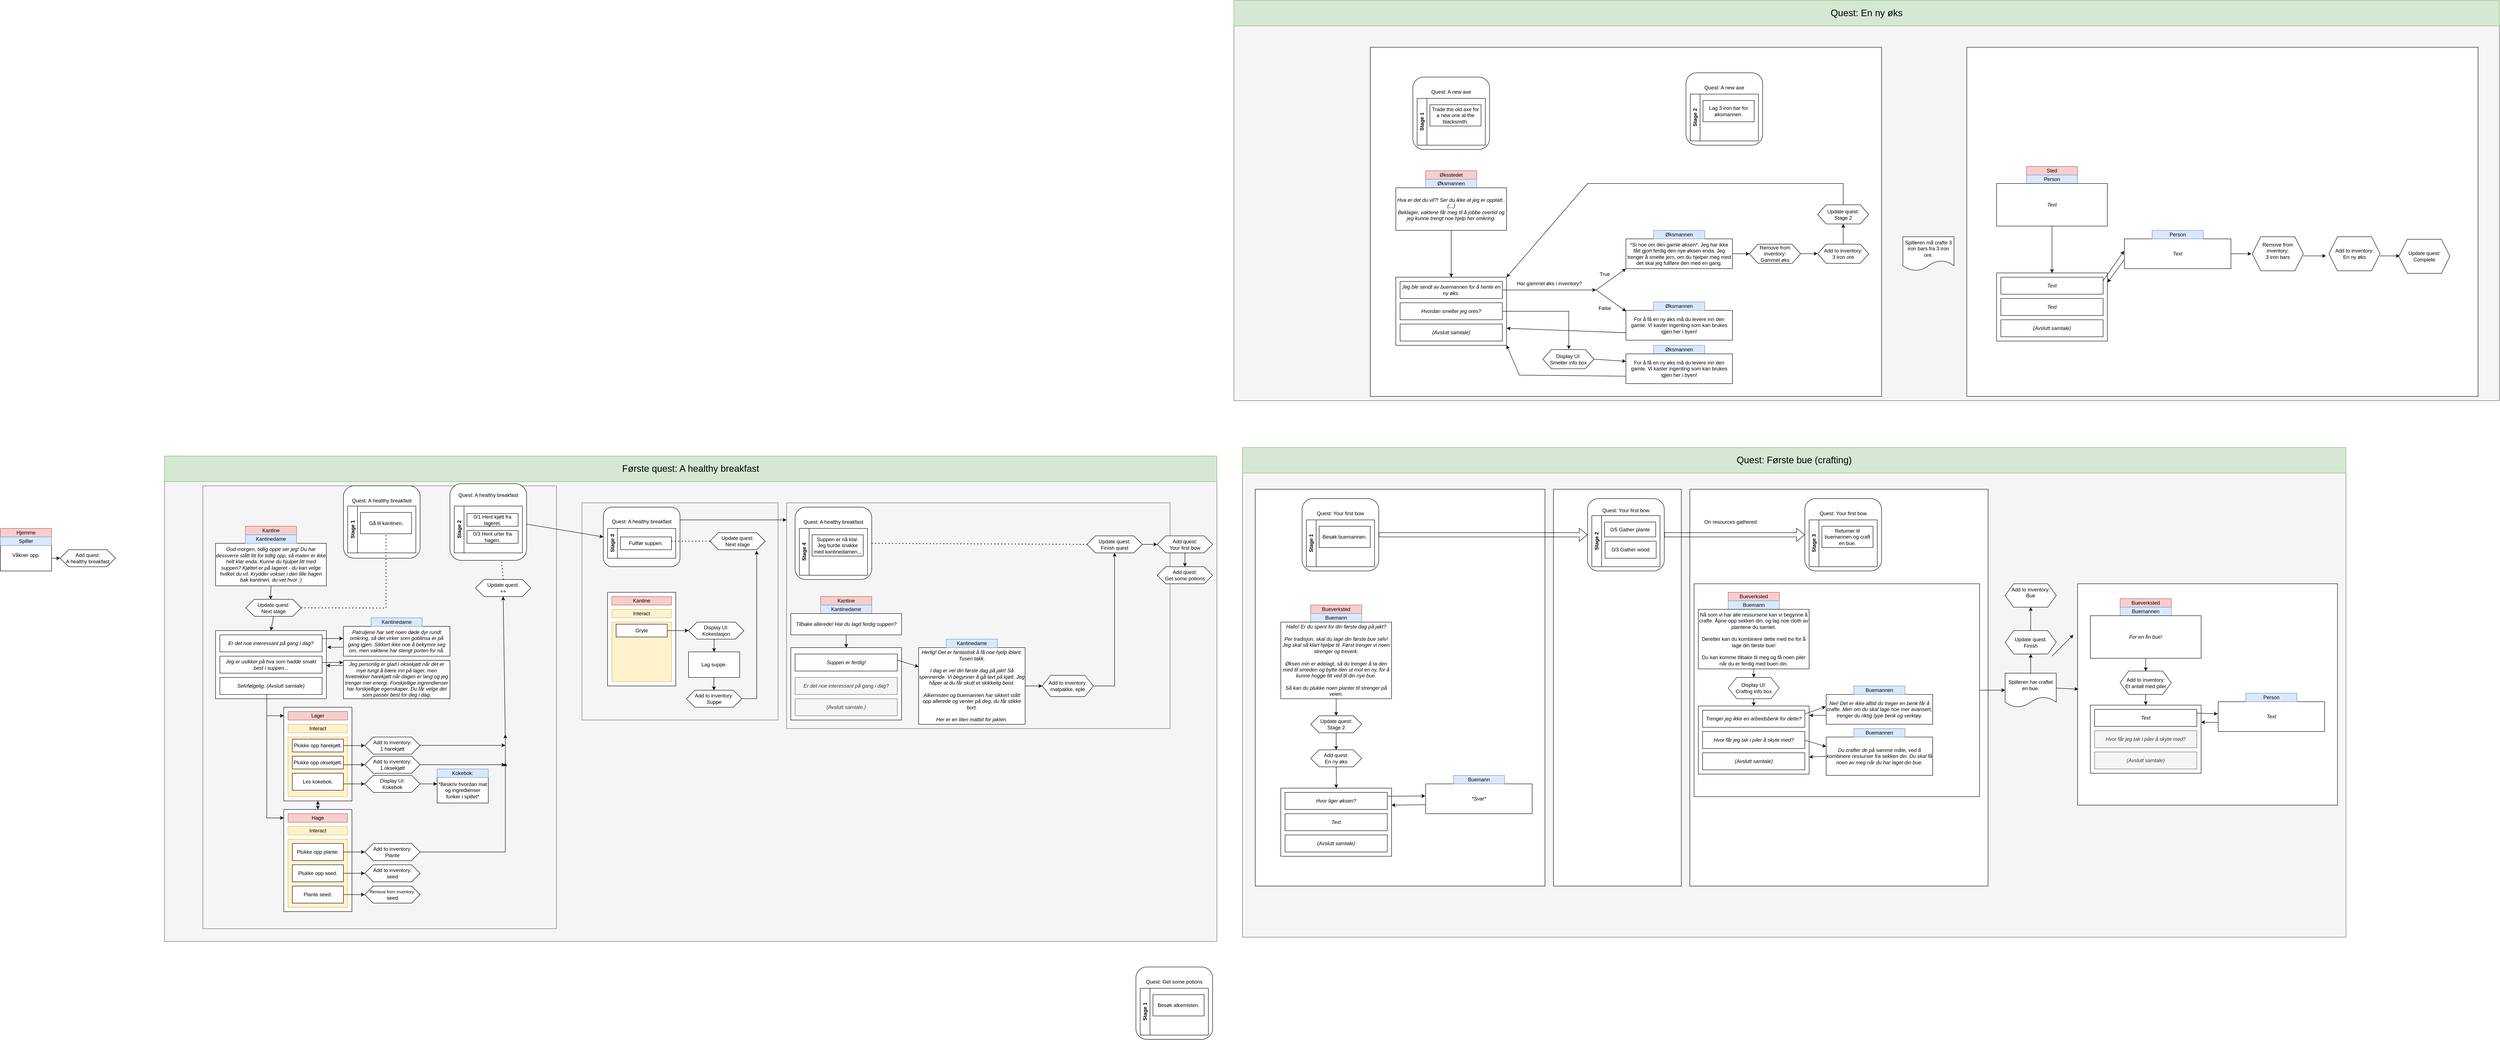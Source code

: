 <mxfile version="27.1.5">
  <diagram name="Page-1" id="g6TqFf-J95rABQfKAAWV">
    <mxGraphModel dx="4775" dy="4960" grid="1" gridSize="10" guides="1" tooltips="1" connect="1" arrows="1" fold="1" page="1" pageScale="1" pageWidth="850" pageHeight="1100" math="0" shadow="0">
      <root>
        <mxCell id="0" />
        <mxCell id="1" parent="0" />
        <mxCell id="1TwS_bmIdJYbr3fNDJlL-325" value="" style="rounded=0;whiteSpace=wrap;html=1;fillColor=#f5f5f5;fontColor=#333333;strokeColor=#666666;" vertex="1" parent="1">
          <mxGeometry x="2470" y="-1180" width="2970" height="880" as="geometry" />
        </mxCell>
        <mxCell id="1TwS_bmIdJYbr3fNDJlL-343" value="" style="rounded=0;whiteSpace=wrap;html=1;" vertex="1" parent="1">
          <mxGeometry x="4190" y="-1130" width="1200" height="820" as="geometry" />
        </mxCell>
        <mxCell id="1TwS_bmIdJYbr3fNDJlL-314" value="" style="rounded=0;whiteSpace=wrap;html=1;" vertex="1" parent="1">
          <mxGeometry x="2790" y="-1130" width="1200" height="820" as="geometry" />
        </mxCell>
        <mxCell id="1TwS_bmIdJYbr3fNDJlL-261" value="" style="rounded=0;whiteSpace=wrap;html=1;fillColor=#f5f5f5;fontColor=#333333;strokeColor=#666666;" vertex="1" parent="1">
          <mxGeometry x="2490" y="-130" width="2590" height="1090" as="geometry" />
        </mxCell>
        <mxCell id="1TwS_bmIdJYbr3fNDJlL-255" value="" style="rounded=0;whiteSpace=wrap;html=1;" vertex="1" parent="1">
          <mxGeometry x="4450" y="130" width="610" height="520" as="geometry" />
        </mxCell>
        <mxCell id="1TwS_bmIdJYbr3fNDJlL-211" value="" style="rounded=0;whiteSpace=wrap;html=1;" vertex="1" parent="1">
          <mxGeometry x="3540" y="-92" width="700" height="932" as="geometry" />
        </mxCell>
        <mxCell id="1TwS_bmIdJYbr3fNDJlL-234" value="" style="rounded=0;whiteSpace=wrap;html=1;" vertex="1" parent="1">
          <mxGeometry x="3550" y="130" width="670" height="500" as="geometry" />
        </mxCell>
        <mxCell id="1TwS_bmIdJYbr3fNDJlL-210" value="" style="rounded=0;whiteSpace=wrap;html=1;" vertex="1" parent="1">
          <mxGeometry x="3220" y="-92" width="300" height="932" as="geometry" />
        </mxCell>
        <mxCell id="1TwS_bmIdJYbr3fNDJlL-196" value="" style="rounded=0;whiteSpace=wrap;html=1;" vertex="1" parent="1">
          <mxGeometry x="2520" y="-92" width="680" height="932" as="geometry" />
        </mxCell>
        <mxCell id="1TwS_bmIdJYbr3fNDJlL-186" value="" style="edgeStyle=orthogonalEdgeStyle;rounded=0;orthogonalLoop=1;jettySize=auto;html=1;exitX=0.5;exitY=1;exitDx=0;exitDy=0;entryX=0.5;entryY=0;entryDx=0;entryDy=0;" edge="1" parent="1" target="1TwS_bmIdJYbr3fNDJlL-152">
          <mxGeometry relative="1" as="geometry">
            <mxPoint x="2710" y="560" as="sourcePoint" />
            <mxPoint x="2780" y="580" as="targetPoint" />
          </mxGeometry>
        </mxCell>
        <mxCell id="1TwS_bmIdJYbr3fNDJlL-152" value="" style="rounded=0;whiteSpace=wrap;html=1;" vertex="1" parent="1">
          <mxGeometry x="2580" y="610" width="260" height="160" as="geometry" />
        </mxCell>
        <mxCell id="1TwS_bmIdJYbr3fNDJlL-124" value="" style="rounded=0;whiteSpace=wrap;html=1;fillColor=#f5f5f5;fontColor=#333333;strokeColor=#666666;" vertex="1" parent="1">
          <mxGeometry x="-40" y="-110" width="2470" height="1080" as="geometry" />
        </mxCell>
        <mxCell id="1TwS_bmIdJYbr3fNDJlL-103" value="" style="rounded=0;whiteSpace=wrap;html=1;fillColor=#f5f5f5;fontColor=#333333;strokeColor=#666666;" vertex="1" parent="1">
          <mxGeometry x="1420" y="-60" width="900" height="530" as="geometry" />
        </mxCell>
        <mxCell id="1TwS_bmIdJYbr3fNDJlL-102" value="" style="rounded=0;whiteSpace=wrap;html=1;fillColor=#f5f5f5;fontColor=#333333;strokeColor=#666666;" vertex="1" parent="1">
          <mxGeometry x="940" y="-60" width="460" height="510" as="geometry" />
        </mxCell>
        <mxCell id="1TwS_bmIdJYbr3fNDJlL-81" value="" style="rounded=0;whiteSpace=wrap;html=1;fillColor=#f5f5f5;fontColor=#333333;strokeColor=#666666;" vertex="1" parent="1">
          <mxGeometry x="50" y="-100" width="830" height="1040" as="geometry" />
        </mxCell>
        <mxCell id="FYnC16tskqoebnY5So_8-1" value="Våkner opp.&lt;div&gt;&lt;br/&gt;&lt;/div&gt;" style="rounded=0;whiteSpace=wrap;html=1;" parent="1" vertex="1">
          <mxGeometry x="-425" y="40" width="120" height="60" as="geometry" />
        </mxCell>
        <mxCell id="FYnC16tskqoebnY5So_8-3" value="Kantine" style="rounded=0;whiteSpace=wrap;html=1;fillColor=#f8cecc;strokeColor=#b85450;" parent="1" vertex="1">
          <mxGeometry x="150" y="-5" width="120" height="20" as="geometry" />
        </mxCell>
        <mxCell id="FYnC16tskqoebnY5So_8-4" value="Hjemme" style="rounded=0;whiteSpace=wrap;html=1;fillColor=#f8cecc;strokeColor=#b85450;" parent="1" vertex="1">
          <mxGeometry x="-425" width="120" height="20" as="geometry" />
        </mxCell>
        <mxCell id="FYnC16tskqoebnY5So_8-5" value="&lt;i&gt;God morgen, tidlig oppe ser jeg! Du har dessverre stått litt for tidlig opp, så maten er ikke helt klar enda. Kunne du hjulpet litt med suppen? Kjøttet er på lageret - du kan velge hvilket du vil. Krydder vokser i den lille hagen bak kantinen, du vet hvor :) &lt;/i&gt;" style="rounded=0;whiteSpace=wrap;html=1;" parent="1" vertex="1">
          <mxGeometry x="80" y="35" width="260" height="100" as="geometry" />
        </mxCell>
        <mxCell id="FYnC16tskqoebnY5So_8-6" style="edgeStyle=orthogonalEdgeStyle;rounded=0;orthogonalLoop=1;jettySize=auto;html=1;exitX=0.5;exitY=1;exitDx=0;exitDy=0;" parent="1" source="FYnC16tskqoebnY5So_8-5" target="FYnC16tskqoebnY5So_8-5" edge="1">
          <mxGeometry relative="1" as="geometry" />
        </mxCell>
        <mxCell id="FYnC16tskqoebnY5So_8-10" value="Kantinedame" style="rounded=0;whiteSpace=wrap;html=1;fillColor=#dae8fc;strokeColor=#6c8ebf;" parent="1" vertex="1">
          <mxGeometry x="150" y="15" width="120" height="20" as="geometry" />
        </mxCell>
        <mxCell id="FYnC16tskqoebnY5So_8-12" value="Spiller" style="rounded=0;whiteSpace=wrap;html=1;fillColor=#dae8fc;strokeColor=#6c8ebf;" parent="1" vertex="1">
          <mxGeometry x="-425" y="20" width="120" height="20" as="geometry" />
        </mxCell>
        <mxCell id="1TwS_bmIdJYbr3fNDJlL-9" value="" style="rounded=0;whiteSpace=wrap;html=1;" vertex="1" parent="1">
          <mxGeometry x="80" y="240" width="260" height="160" as="geometry" />
        </mxCell>
        <mxCell id="FYnC16tskqoebnY5So_8-17" value="&lt;div style=&quot;line-height: 130%;&quot;&gt;Quest: A healthy breakfast&lt;br&gt;&lt;br&gt;&lt;br&gt;&lt;br&gt;&lt;br&gt;&lt;br&gt;&lt;div&gt;&lt;br&gt;&lt;/div&gt;&lt;div&gt;&lt;br&gt;&lt;/div&gt;&lt;div&gt;&lt;br&gt;&lt;/div&gt;&lt;/div&gt;" style="rounded=1;whiteSpace=wrap;html=1;" parent="1" vertex="1">
          <mxGeometry x="630" y="-105" width="180" height="180" as="geometry" />
        </mxCell>
        <mxCell id="1TwS_bmIdJYbr3fNDJlL-4" value="&lt;i&gt;Selvfølgelig. (Avslutt samtale)&lt;/i&gt;" style="rounded=0;whiteSpace=wrap;html=1;" vertex="1" parent="1">
          <mxGeometry x="90" y="350" width="240" height="40" as="geometry" />
        </mxCell>
        <mxCell id="1TwS_bmIdJYbr3fNDJlL-5" value="&lt;i&gt;Er det noe interessant på gang i dag?&lt;/i&gt;" style="rounded=0;whiteSpace=wrap;html=1;" vertex="1" parent="1">
          <mxGeometry x="90" y="250" width="240" height="40" as="geometry" />
        </mxCell>
        <mxCell id="1TwS_bmIdJYbr3fNDJlL-6" value="" style="endArrow=classic;html=1;rounded=0;exitX=0.999;exitY=0.221;exitDx=0;exitDy=0;entryX=-0.004;entryY=0.406;entryDx=0;entryDy=0;entryPerimeter=0;exitPerimeter=0;" edge="1" parent="1" source="1TwS_bmIdJYbr3fNDJlL-5" target="1TwS_bmIdJYbr3fNDJlL-7">
          <mxGeometry width="50" height="50" relative="1" as="geometry">
            <mxPoint x="330.75" y="260" as="sourcePoint" />
            <mxPoint x="380" y="252.61" as="targetPoint" />
          </mxGeometry>
        </mxCell>
        <mxCell id="1TwS_bmIdJYbr3fNDJlL-7" value="&lt;i&gt;Patruljene har sett noen døde dyr rundt omkring, så det virker som goblinsa er på gang igjen. Sikkert ikke noe å bekymre seg om, men vaktene har stengt porten for nå.&lt;/i&gt;" style="rounded=0;whiteSpace=wrap;html=1;" vertex="1" parent="1">
          <mxGeometry x="380" y="230" width="250" height="70" as="geometry" />
        </mxCell>
        <mxCell id="1TwS_bmIdJYbr3fNDJlL-10" value="" style="endArrow=classic;html=1;rounded=0;exitX=-0.001;exitY=0.698;exitDx=0;exitDy=0;exitPerimeter=0;entryX=1.008;entryY=0.245;entryDx=0;entryDy=0;entryPerimeter=0;" edge="1" parent="1" source="1TwS_bmIdJYbr3fNDJlL-7" target="1TwS_bmIdJYbr3fNDJlL-9">
          <mxGeometry width="50" height="50" relative="1" as="geometry">
            <mxPoint x="370" y="340" as="sourcePoint" />
            <mxPoint x="342" y="326" as="targetPoint" />
          </mxGeometry>
        </mxCell>
        <mxCell id="1TwS_bmIdJYbr3fNDJlL-25" value="" style="rounded=0;whiteSpace=wrap;html=1;" vertex="1" parent="1">
          <mxGeometry x="240" y="420" width="160" height="220" as="geometry" />
        </mxCell>
        <mxCell id="1TwS_bmIdJYbr3fNDJlL-11" value="Kantinedame" style="rounded=0;whiteSpace=wrap;html=1;fillColor=#dae8fc;strokeColor=#6c8ebf;" vertex="1" parent="1">
          <mxGeometry x="445" y="210" width="120" height="20" as="geometry" />
        </mxCell>
        <mxCell id="1TwS_bmIdJYbr3fNDJlL-12" value="&lt;i&gt;Jeg er usikker på hva som hadde smakt best i suppen...&lt;/i&gt;" style="rounded=0;whiteSpace=wrap;html=1;" vertex="1" parent="1">
          <mxGeometry x="90" y="300" width="240" height="40" as="geometry" />
        </mxCell>
        <mxCell id="1TwS_bmIdJYbr3fNDJlL-32" value="" style="rounded=0;whiteSpace=wrap;html=1;fillColor=#fff2cc;strokeColor=#d6b656;" vertex="1" parent="1">
          <mxGeometry x="250" y="490" width="140" height="140" as="geometry" />
        </mxCell>
        <mxCell id="1TwS_bmIdJYbr3fNDJlL-13" value="" style="endArrow=classic;html=1;rounded=0;exitX=1;exitY=0.5;exitDx=0;exitDy=0;entryX=-0.002;entryY=0.054;entryDx=0;entryDy=0;entryPerimeter=0;" edge="1" parent="1" target="1TwS_bmIdJYbr3fNDJlL-14">
          <mxGeometry width="50" height="50" relative="1" as="geometry">
            <mxPoint x="330" y="314.84" as="sourcePoint" />
            <mxPoint x="370" y="315" as="targetPoint" />
          </mxGeometry>
        </mxCell>
        <mxCell id="1TwS_bmIdJYbr3fNDJlL-14" value="&lt;i&gt;Jeg personlig er glad i oksekjøtt når det er mye tungt å bære inn på lager, men foretrekker harekjøtt når dagen er lang og jeg trenger mer energi. Forskjellige ingrendienser har forskjellige egenskaper. Du får velge det som passer best for deg i dag.&lt;/i&gt;" style="rounded=0;whiteSpace=wrap;html=1;" vertex="1" parent="1">
          <mxGeometry x="380" y="310" width="250" height="90" as="geometry" />
        </mxCell>
        <mxCell id="1TwS_bmIdJYbr3fNDJlL-15" value="" style="endArrow=classic;html=1;rounded=0;exitX=0;exitY=0.131;exitDx=0;exitDy=0;exitPerimeter=0;" edge="1" parent="1" source="1TwS_bmIdJYbr3fNDJlL-14">
          <mxGeometry width="50" height="50" relative="1" as="geometry">
            <mxPoint x="366.9" y="340" as="sourcePoint" />
            <mxPoint x="340" y="322" as="targetPoint" />
          </mxGeometry>
        </mxCell>
        <mxCell id="1TwS_bmIdJYbr3fNDJlL-19" value="" style="endArrow=classic;html=1;rounded=0;" edge="1" parent="1">
          <mxGeometry width="50" height="50" relative="1" as="geometry">
            <mxPoint x="200" y="390" as="sourcePoint" />
            <mxPoint x="240" y="440" as="targetPoint" />
            <Array as="points">
              <mxPoint x="200" y="440" />
            </Array>
          </mxGeometry>
        </mxCell>
        <mxCell id="1TwS_bmIdJYbr3fNDJlL-23" value="Plukke opp harekjøtt." style="rounded=0;whiteSpace=wrap;html=1;" vertex="1" parent="1">
          <mxGeometry x="260" y="495" width="120" height="30" as="geometry" />
        </mxCell>
        <mxCell id="1TwS_bmIdJYbr3fNDJlL-24" value="Lager" style="rounded=0;whiteSpace=wrap;html=1;fillColor=#f8cecc;strokeColor=#b85450;" vertex="1" parent="1">
          <mxGeometry x="250" y="430" width="140" height="20" as="geometry" />
        </mxCell>
        <mxCell id="1TwS_bmIdJYbr3fNDJlL-26" value="Plukke opp oksekjøtt." style="rounded=0;whiteSpace=wrap;html=1;" vertex="1" parent="1">
          <mxGeometry x="260" y="535" width="120" height="30" as="geometry" />
        </mxCell>
        <mxCell id="1TwS_bmIdJYbr3fNDJlL-27" value="" style="endArrow=classic;html=1;rounded=0;entryX=0;entryY=0.5;entryDx=0;entryDy=0;exitX=1;exitY=0.5;exitDx=0;exitDy=0;" edge="1" parent="1" target="1TwS_bmIdJYbr3fNDJlL-28">
          <mxGeometry width="50" height="50" relative="1" as="geometry">
            <mxPoint x="380" y="510" as="sourcePoint" />
            <mxPoint x="430" y="515" as="targetPoint" />
          </mxGeometry>
        </mxCell>
        <mxCell id="1TwS_bmIdJYbr3fNDJlL-28" value="Add to inventory: &lt;br&gt;1 harekjøtt" style="shape=hexagon;perimeter=hexagonPerimeter2;whiteSpace=wrap;html=1;fixedSize=1;" vertex="1" parent="1">
          <mxGeometry x="430" y="490" width="130" height="40" as="geometry" />
        </mxCell>
        <mxCell id="1TwS_bmIdJYbr3fNDJlL-29" value="Add to inventory: &lt;br&gt;1 oksekjøtt" style="shape=hexagon;perimeter=hexagonPerimeter2;whiteSpace=wrap;html=1;fixedSize=1;" vertex="1" parent="1">
          <mxGeometry x="430" y="535" width="130" height="40" as="geometry" />
        </mxCell>
        <mxCell id="1TwS_bmIdJYbr3fNDJlL-30" value="" style="endArrow=classic;html=1;rounded=0;entryX=0;entryY=0.5;entryDx=0;entryDy=0;exitX=1;exitY=0.5;exitDx=0;exitDy=0;" edge="1" parent="1" target="1TwS_bmIdJYbr3fNDJlL-29">
          <mxGeometry width="50" height="50" relative="1" as="geometry">
            <mxPoint x="380" y="555" as="sourcePoint" />
            <mxPoint x="430" y="535" as="targetPoint" />
          </mxGeometry>
        </mxCell>
        <mxCell id="1TwS_bmIdJYbr3fNDJlL-31" value="Les kokebok." style="rounded=0;whiteSpace=wrap;html=1;" vertex="1" parent="1">
          <mxGeometry x="260" y="575" width="120" height="40" as="geometry" />
        </mxCell>
        <mxCell id="1TwS_bmIdJYbr3fNDJlL-36" value="Interact" style="rounded=0;whiteSpace=wrap;html=1;fillColor=#fff2cc;strokeColor=#d6b656;" vertex="1" parent="1">
          <mxGeometry x="250" y="460" width="140" height="20" as="geometry" />
        </mxCell>
        <mxCell id="1TwS_bmIdJYbr3fNDJlL-37" value="" style="endArrow=classic;html=1;rounded=0;" edge="1" parent="1">
          <mxGeometry width="50" height="50" relative="1" as="geometry">
            <mxPoint x="380" y="600" as="sourcePoint" />
            <mxPoint x="430" y="600" as="targetPoint" />
          </mxGeometry>
        </mxCell>
        <mxCell id="1TwS_bmIdJYbr3fNDJlL-38" value="&lt;div&gt;Display UI:&lt;/div&gt;&lt;div&gt;Kokebok&lt;/div&gt;" style="shape=hexagon;perimeter=hexagonPerimeter2;whiteSpace=wrap;html=1;fixedSize=1;" vertex="1" parent="1">
          <mxGeometry x="430" y="580" width="130" height="40" as="geometry" />
        </mxCell>
        <mxCell id="1TwS_bmIdJYbr3fNDJlL-39" value="" style="endArrow=classic;html=1;rounded=0;" edge="1" parent="1">
          <mxGeometry width="50" height="50" relative="1" as="geometry">
            <mxPoint x="560" y="600" as="sourcePoint" />
            <mxPoint x="600" y="600" as="targetPoint" />
          </mxGeometry>
        </mxCell>
        <mxCell id="1TwS_bmIdJYbr3fNDJlL-40" value="*Beskriv hvordan mat og ingredienser funker i spillet*" style="rounded=0;whiteSpace=wrap;html=1;" vertex="1" parent="1">
          <mxGeometry x="600" y="585" width="120" height="60" as="geometry" />
        </mxCell>
        <mxCell id="1TwS_bmIdJYbr3fNDJlL-41" value="Kokebok:" style="rounded=0;whiteSpace=wrap;html=1;fillColor=#dae8fc;strokeColor=#6c8ebf;" vertex="1" parent="1">
          <mxGeometry x="600" y="565" width="120" height="20" as="geometry" />
        </mxCell>
        <mxCell id="1TwS_bmIdJYbr3fNDJlL-42" value="" style="endArrow=classic;html=1;rounded=0;" edge="1" parent="1">
          <mxGeometry width="50" height="50" relative="1" as="geometry">
            <mxPoint x="200" y="440" as="sourcePoint" />
            <mxPoint x="240" y="680" as="targetPoint" />
            <Array as="points">
              <mxPoint x="200" y="680" />
            </Array>
          </mxGeometry>
        </mxCell>
        <mxCell id="1TwS_bmIdJYbr3fNDJlL-43" value="" style="rounded=0;whiteSpace=wrap;html=1;" vertex="1" parent="1">
          <mxGeometry x="240" y="660" width="160" height="240" as="geometry" />
        </mxCell>
        <mxCell id="1TwS_bmIdJYbr3fNDJlL-44" value="Interact" style="rounded=0;whiteSpace=wrap;html=1;fillColor=#fff2cc;strokeColor=#d6b656;" vertex="1" parent="1">
          <mxGeometry x="250" y="700" width="140" height="20" as="geometry" />
        </mxCell>
        <mxCell id="1TwS_bmIdJYbr3fNDJlL-45" value="" style="rounded=0;whiteSpace=wrap;html=1;fillColor=#fff2cc;strokeColor=#d6b656;" vertex="1" parent="1">
          <mxGeometry x="250" y="730" width="140" height="160" as="geometry" />
        </mxCell>
        <mxCell id="1TwS_bmIdJYbr3fNDJlL-46" value="Plukke opp plante." style="rounded=0;whiteSpace=wrap;html=1;" vertex="1" parent="1">
          <mxGeometry x="260" y="740" width="120" height="40" as="geometry" />
        </mxCell>
        <mxCell id="1TwS_bmIdJYbr3fNDJlL-47" value="Hage" style="rounded=0;whiteSpace=wrap;html=1;fillColor=#f8cecc;strokeColor=#b85450;" vertex="1" parent="1">
          <mxGeometry x="250" y="670" width="140" height="20" as="geometry" />
        </mxCell>
        <mxCell id="1TwS_bmIdJYbr3fNDJlL-48" value="Plukke opp seed." style="rounded=0;whiteSpace=wrap;html=1;" vertex="1" parent="1">
          <mxGeometry x="260" y="790" width="120" height="40" as="geometry" />
        </mxCell>
        <mxCell id="1TwS_bmIdJYbr3fNDJlL-49" value="Plante seed." style="rounded=0;whiteSpace=wrap;html=1;" vertex="1" parent="1">
          <mxGeometry x="260" y="840" width="120" height="40" as="geometry" />
        </mxCell>
        <mxCell id="1TwS_bmIdJYbr3fNDJlL-50" value="&lt;div&gt;Add to inventory:&lt;/div&gt;&lt;div&gt;seed&lt;/div&gt;" style="shape=hexagon;perimeter=hexagonPerimeter2;whiteSpace=wrap;html=1;fixedSize=1;" vertex="1" parent="1">
          <mxGeometry x="430" y="790" width="130" height="40" as="geometry" />
        </mxCell>
        <mxCell id="1TwS_bmIdJYbr3fNDJlL-51" value="" style="endArrow=classic;html=1;rounded=0;" edge="1" parent="1">
          <mxGeometry width="50" height="50" relative="1" as="geometry">
            <mxPoint x="380" y="810" as="sourcePoint" />
            <mxPoint x="430" y="810" as="targetPoint" />
          </mxGeometry>
        </mxCell>
        <mxCell id="1TwS_bmIdJYbr3fNDJlL-52" value="&lt;div&gt;Add to inventory: &lt;br&gt;&lt;/div&gt;&lt;div&gt;Plante&lt;/div&gt;" style="shape=hexagon;perimeter=hexagonPerimeter2;whiteSpace=wrap;html=1;fixedSize=1;" vertex="1" parent="1">
          <mxGeometry x="430" y="740" width="130" height="40" as="geometry" />
        </mxCell>
        <mxCell id="1TwS_bmIdJYbr3fNDJlL-53" value="" style="endArrow=classic;html=1;rounded=0;" edge="1" parent="1">
          <mxGeometry width="50" height="50" relative="1" as="geometry">
            <mxPoint x="380" y="760" as="sourcePoint" />
            <mxPoint x="430" y="760" as="targetPoint" />
          </mxGeometry>
        </mxCell>
        <mxCell id="1TwS_bmIdJYbr3fNDJlL-54" value="&lt;div&gt;&lt;font style=&quot;font-size: 10px;&quot;&gt;Remove from inventory:&lt;/font&gt;&lt;/div&gt;&lt;div&gt;&lt;font&gt;seed&lt;/font&gt;&lt;/div&gt;" style="shape=hexagon;perimeter=hexagonPerimeter2;whiteSpace=wrap;html=1;fixedSize=1;" vertex="1" parent="1">
          <mxGeometry x="430" y="840" width="130" height="40" as="geometry" />
        </mxCell>
        <mxCell id="1TwS_bmIdJYbr3fNDJlL-55" value="" style="endArrow=classic;html=1;rounded=0;" edge="1" parent="1">
          <mxGeometry width="50" height="50" relative="1" as="geometry">
            <mxPoint x="380" y="860" as="sourcePoint" />
            <mxPoint x="430" y="860" as="targetPoint" />
          </mxGeometry>
        </mxCell>
        <mxCell id="1TwS_bmIdJYbr3fNDJlL-57" value="" style="endArrow=classic;html=1;rounded=0;exitX=1;exitY=0.5;exitDx=0;exitDy=0;" edge="1" parent="1" source="1TwS_bmIdJYbr3fNDJlL-29">
          <mxGeometry width="50" height="50" relative="1" as="geometry">
            <mxPoint x="560" y="550" as="sourcePoint" />
            <mxPoint x="760" y="555" as="targetPoint" />
            <Array as="points">
              <mxPoint x="640" y="555" />
              <mxPoint x="740" y="555" />
            </Array>
          </mxGeometry>
        </mxCell>
        <mxCell id="1TwS_bmIdJYbr3fNDJlL-63" value="0/1 Hent kjøtt fra lageret." style="rounded=0;whiteSpace=wrap;html=1;" vertex="1" parent="1">
          <mxGeometry x="670" y="-35" width="120" height="30" as="geometry" />
        </mxCell>
        <mxCell id="1TwS_bmIdJYbr3fNDJlL-64" value="0/3 Hent urter fra hagen." style="rounded=0;whiteSpace=wrap;html=1;" vertex="1" parent="1">
          <mxGeometry x="670" y="5" width="120" height="30" as="geometry" />
        </mxCell>
        <mxCell id="1TwS_bmIdJYbr3fNDJlL-69" value="Update quest:&lt;br&gt;++" style="shape=hexagon;perimeter=hexagonPerimeter2;whiteSpace=wrap;html=1;fixedSize=1;" vertex="1" parent="1">
          <mxGeometry x="690" y="120" width="130" height="40" as="geometry" />
        </mxCell>
        <mxCell id="1TwS_bmIdJYbr3fNDJlL-72" value="" style="endArrow=classic;html=1;rounded=0;entryX=0;entryY=0.5;entryDx=0;entryDy=0;" edge="1" parent="1" target="1TwS_bmIdJYbr3fNDJlL-75">
          <mxGeometry width="50" height="50" relative="1" as="geometry">
            <mxPoint x="810" y="-10" as="sourcePoint" />
            <mxPoint x="870" y="20" as="targetPoint" />
          </mxGeometry>
        </mxCell>
        <mxCell id="1TwS_bmIdJYbr3fNDJlL-74" value="Stage 2" style="swimlane;horizontal=0;whiteSpace=wrap;html=1;" vertex="1" parent="1">
          <mxGeometry x="640" y="-52.5" width="160" height="110" as="geometry">
            <mxRectangle x="510" width="40" height="70" as="alternateBounds" />
          </mxGeometry>
        </mxCell>
        <mxCell id="1TwS_bmIdJYbr3fNDJlL-75" value="Quest: A healthy breakfast&lt;br&gt;&lt;br&gt;&lt;br&gt;&lt;br&gt;&lt;br&gt;&lt;div&gt;&lt;br/&gt;&lt;/div&gt;" style="rounded=1;whiteSpace=wrap;html=1;" vertex="1" parent="1">
          <mxGeometry x="990" y="-50" width="180" height="140" as="geometry" />
        </mxCell>
        <mxCell id="1TwS_bmIdJYbr3fNDJlL-76" value="Stage 3" style="swimlane;horizontal=0;whiteSpace=wrap;html=1;" vertex="1" parent="1">
          <mxGeometry x="1000" width="160" height="70" as="geometry">
            <mxRectangle x="510" width="40" height="70" as="alternateBounds" />
          </mxGeometry>
        </mxCell>
        <mxCell id="1TwS_bmIdJYbr3fNDJlL-77" value="Fullfør suppen." style="rounded=0;whiteSpace=wrap;html=1;" vertex="1" parent="1">
          <mxGeometry x="1030" y="20" width="120" height="30" as="geometry" />
        </mxCell>
        <mxCell id="1TwS_bmIdJYbr3fNDJlL-79" value="" style="endArrow=classic;startArrow=classic;html=1;rounded=0;exitX=0.5;exitY=0;exitDx=0;exitDy=0;entryX=0.5;entryY=1;entryDx=0;entryDy=0;" edge="1" parent="1" source="1TwS_bmIdJYbr3fNDJlL-43" target="1TwS_bmIdJYbr3fNDJlL-25">
          <mxGeometry width="50" height="50" relative="1" as="geometry">
            <mxPoint x="280" y="690" as="sourcePoint" />
            <mxPoint x="330" y="640" as="targetPoint" />
          </mxGeometry>
        </mxCell>
        <mxCell id="1TwS_bmIdJYbr3fNDJlL-84" value="" style="rounded=0;whiteSpace=wrap;html=1;" vertex="1" parent="1">
          <mxGeometry x="1000" y="150" width="160" height="220" as="geometry" />
        </mxCell>
        <mxCell id="1TwS_bmIdJYbr3fNDJlL-85" value="Kantine" style="rounded=0;whiteSpace=wrap;html=1;fillColor=#f8cecc;strokeColor=#b85450;" vertex="1" parent="1">
          <mxGeometry x="1010" y="160" width="140" height="20" as="geometry" />
        </mxCell>
        <mxCell id="1TwS_bmIdJYbr3fNDJlL-86" value="Interact" style="rounded=0;whiteSpace=wrap;html=1;fillColor=#fff2cc;strokeColor=#d6b656;" vertex="1" parent="1">
          <mxGeometry x="1010" y="190" width="140" height="20" as="geometry" />
        </mxCell>
        <mxCell id="1TwS_bmIdJYbr3fNDJlL-87" value="" style="rounded=0;whiteSpace=wrap;html=1;fillColor=#fff2cc;strokeColor=#d6b656;" vertex="1" parent="1">
          <mxGeometry x="1010" y="220" width="140" height="140" as="geometry" />
        </mxCell>
        <mxCell id="1TwS_bmIdJYbr3fNDJlL-88" value="Gryte" style="rounded=0;whiteSpace=wrap;html=1;" vertex="1" parent="1">
          <mxGeometry x="1020" y="225" width="120" height="30" as="geometry" />
        </mxCell>
        <mxCell id="1TwS_bmIdJYbr3fNDJlL-89" value="" style="endArrow=classic;html=1;rounded=0;entryX=0;entryY=0.5;entryDx=0;entryDy=0;exitX=1;exitY=0.5;exitDx=0;exitDy=0;" edge="1" target="1TwS_bmIdJYbr3fNDJlL-90" parent="1">
          <mxGeometry width="50" height="50" relative="1" as="geometry">
            <mxPoint x="1140" y="240" as="sourcePoint" />
            <mxPoint x="1190" y="245" as="targetPoint" />
          </mxGeometry>
        </mxCell>
        <mxCell id="1TwS_bmIdJYbr3fNDJlL-90" value="&lt;div&gt;Display UI:&lt;/div&gt;&lt;div&gt;Kokestasjon&lt;/div&gt;" style="shape=hexagon;perimeter=hexagonPerimeter2;whiteSpace=wrap;html=1;fixedSize=1;" vertex="1" parent="1">
          <mxGeometry x="1190" y="220" width="130" height="40" as="geometry" />
        </mxCell>
        <mxCell id="1TwS_bmIdJYbr3fNDJlL-91" value="" style="endArrow=classic;html=1;rounded=0;" edge="1" parent="1">
          <mxGeometry width="50" height="50" relative="1" as="geometry">
            <mxPoint x="1250" y="260" as="sourcePoint" />
            <mxPoint x="1250" y="290" as="targetPoint" />
          </mxGeometry>
        </mxCell>
        <mxCell id="1TwS_bmIdJYbr3fNDJlL-92" value="Lag suppe." style="rounded=0;whiteSpace=wrap;html=1;" vertex="1" parent="1">
          <mxGeometry x="1190" y="290" width="120" height="60" as="geometry" />
        </mxCell>
        <mxCell id="1TwS_bmIdJYbr3fNDJlL-93" value="&lt;div&gt;Update quest:&lt;/div&gt;&lt;div&gt;Next stage&lt;/div&gt;" style="shape=hexagon;perimeter=hexagonPerimeter2;whiteSpace=wrap;html=1;fixedSize=1;" vertex="1" parent="1">
          <mxGeometry x="1240" y="10" width="130" height="40" as="geometry" />
        </mxCell>
        <mxCell id="1TwS_bmIdJYbr3fNDJlL-94" value="" style="endArrow=classic;html=1;rounded=0;entryX=0.846;entryY=1.063;entryDx=0;entryDy=0;entryPerimeter=0;exitX=0.981;exitY=0.489;exitDx=0;exitDy=0;exitPerimeter=0;" edge="1" parent="1" source="1TwS_bmIdJYbr3fNDJlL-96" target="1TwS_bmIdJYbr3fNDJlL-93">
          <mxGeometry width="50" height="50" relative="1" as="geometry">
            <mxPoint x="1320" y="400" as="sourcePoint" />
            <mxPoint x="1360" y="270" as="targetPoint" />
            <Array as="points">
              <mxPoint x="1350" y="400" />
              <mxPoint x="1350" y="320" />
            </Array>
          </mxGeometry>
        </mxCell>
        <mxCell id="1TwS_bmIdJYbr3fNDJlL-95" value="" style="endArrow=none;dashed=1;html=1;dashPattern=1 3;strokeWidth=2;rounded=0;" edge="1" parent="1">
          <mxGeometry width="50" height="50" relative="1" as="geometry">
            <mxPoint x="1150" y="30" as="sourcePoint" />
            <mxPoint x="1240" y="30" as="targetPoint" />
          </mxGeometry>
        </mxCell>
        <mxCell id="1TwS_bmIdJYbr3fNDJlL-96" value="&lt;div&gt;Add to inventory:&lt;/div&gt;&lt;div&gt;Suppe&lt;/div&gt;" style="shape=hexagon;perimeter=hexagonPerimeter2;whiteSpace=wrap;html=1;fixedSize=1;" vertex="1" parent="1">
          <mxGeometry x="1185" y="380" width="130" height="40" as="geometry" />
        </mxCell>
        <mxCell id="1TwS_bmIdJYbr3fNDJlL-97" value="" style="endArrow=classic;html=1;rounded=0;" edge="1" parent="1">
          <mxGeometry width="50" height="50" relative="1" as="geometry">
            <mxPoint x="1249.57" y="350" as="sourcePoint" />
            <mxPoint x="1249.57" y="380" as="targetPoint" />
          </mxGeometry>
        </mxCell>
        <mxCell id="1TwS_bmIdJYbr3fNDJlL-98" value="" style="endArrow=classic;html=1;rounded=0;" edge="1" parent="1">
          <mxGeometry width="50" height="50" relative="1" as="geometry">
            <mxPoint x="1170" y="-20" as="sourcePoint" />
            <mxPoint x="1420" y="-20" as="targetPoint" />
          </mxGeometry>
        </mxCell>
        <mxCell id="1TwS_bmIdJYbr3fNDJlL-99" value="Quest: A healthy breakfast&lt;br&gt;&lt;br&gt;&lt;br&gt;&lt;br&gt;&lt;br&gt;&lt;br&gt;&lt;br&gt;&lt;div&gt;&lt;br/&gt;&lt;/div&gt;" style="rounded=1;whiteSpace=wrap;html=1;" vertex="1" parent="1">
          <mxGeometry x="1440" y="-50" width="180" height="170" as="geometry" />
        </mxCell>
        <mxCell id="1TwS_bmIdJYbr3fNDJlL-100" value="Stage 4" style="swimlane;horizontal=0;whiteSpace=wrap;html=1;" vertex="1" parent="1">
          <mxGeometry x="1450" width="160" height="110" as="geometry">
            <mxRectangle x="510" width="40" height="70" as="alternateBounds" />
          </mxGeometry>
        </mxCell>
        <mxCell id="1TwS_bmIdJYbr3fNDJlL-101" value="Suppen er nå klar. Jeg burde snakke med kantinedamen... " style="rounded=0;whiteSpace=wrap;html=1;" vertex="1" parent="1TwS_bmIdJYbr3fNDJlL-100">
          <mxGeometry x="30" y="15" width="120" height="50" as="geometry" />
        </mxCell>
        <mxCell id="1TwS_bmIdJYbr3fNDJlL-104" value="Kantine" style="rounded=0;whiteSpace=wrap;html=1;fillColor=#f8cecc;strokeColor=#b85450;" vertex="1" parent="1">
          <mxGeometry x="1500" y="160" width="120" height="20" as="geometry" />
        </mxCell>
        <mxCell id="1TwS_bmIdJYbr3fNDJlL-105" value="Kantinedame" style="rounded=0;whiteSpace=wrap;html=1;fillColor=#dae8fc;strokeColor=#6c8ebf;" vertex="1" parent="1">
          <mxGeometry x="1500" y="180" width="120" height="20" as="geometry" />
        </mxCell>
        <mxCell id="1TwS_bmIdJYbr3fNDJlL-106" value="&lt;i&gt;Tilbake allerede! Har du lagd ferdig suppen?&lt;/i&gt;" style="rounded=0;whiteSpace=wrap;html=1;" vertex="1" parent="1">
          <mxGeometry x="1430" y="200" width="260" height="50" as="geometry" />
        </mxCell>
        <mxCell id="1TwS_bmIdJYbr3fNDJlL-109" value="" style="rounded=0;whiteSpace=wrap;html=1;" vertex="1" parent="1">
          <mxGeometry x="1430" y="280" width="260" height="170" as="geometry" />
        </mxCell>
        <mxCell id="1TwS_bmIdJYbr3fNDJlL-110" value="&lt;i&gt;Er det noe interessant på gang i dag?&lt;/i&gt;" style="rounded=0;whiteSpace=wrap;html=1;fillColor=#f5f5f5;fontColor=#333333;strokeColor=#666666;" vertex="1" parent="1">
          <mxGeometry x="1440" y="350" width="240" height="40" as="geometry" />
        </mxCell>
        <mxCell id="1TwS_bmIdJYbr3fNDJlL-111" value="" style="endArrow=classic;html=1;rounded=0;entryX=0.5;entryY=0;entryDx=0;entryDy=0;" edge="1" parent="1" target="1TwS_bmIdJYbr3fNDJlL-109">
          <mxGeometry width="50" height="50" relative="1" as="geometry">
            <mxPoint x="1560" y="250" as="sourcePoint" />
            <mxPoint x="1610" y="200" as="targetPoint" />
          </mxGeometry>
        </mxCell>
        <mxCell id="1TwS_bmIdJYbr3fNDJlL-112" value="&lt;i&gt;Suppen er ferdig!&lt;/i&gt;" style="rounded=0;whiteSpace=wrap;html=1;" vertex="1" parent="1">
          <mxGeometry x="1440" y="295" width="240" height="40" as="geometry" />
        </mxCell>
        <mxCell id="1TwS_bmIdJYbr3fNDJlL-113" value="" style="endArrow=classic;html=1;rounded=0;exitX=0.999;exitY=0.221;exitDx=0;exitDy=0;entryX=0;entryY=0.25;entryDx=0;entryDy=0;exitPerimeter=0;" edge="1" target="1TwS_bmIdJYbr3fNDJlL-114" parent="1">
          <mxGeometry width="50" height="50" relative="1" as="geometry">
            <mxPoint x="1680" y="309" as="sourcePoint" />
            <mxPoint x="1730" y="302.61" as="targetPoint" />
          </mxGeometry>
        </mxCell>
        <mxCell id="1TwS_bmIdJYbr3fNDJlL-114" value="&lt;i&gt;Herlig! Det er fantastisk å få noe hjelp iblant. Tusen takk.&lt;br&gt;&lt;br&gt;I dag er vel din første dag på jakt! Så spennende. Vi begynner å gå lavt på kjøtt. Jeg håper at du får skutt et skikkelig beist.&lt;br&gt;&lt;br&gt;Alkemisten og buemannen har sikkert stått opp allerede og venter på deg, du får stikke bort.&lt;br&gt;&lt;br&gt;Her er en liten matbit for jakten.&lt;/i&gt;" style="rounded=0;whiteSpace=wrap;html=1;" vertex="1" parent="1">
          <mxGeometry x="1730" y="280" width="250" height="180" as="geometry" />
        </mxCell>
        <mxCell id="1TwS_bmIdJYbr3fNDJlL-115" value="Kantinedame" style="rounded=0;whiteSpace=wrap;html=1;fillColor=#dae8fc;strokeColor=#6c8ebf;" vertex="1" parent="1">
          <mxGeometry x="1795" y="260" width="120" height="20" as="geometry" />
        </mxCell>
        <mxCell id="1TwS_bmIdJYbr3fNDJlL-116" value="&lt;i&gt;(Avslutt samtale.)&lt;/i&gt;" style="rounded=0;whiteSpace=wrap;html=1;fillColor=#f5f5f5;fontColor=#333333;strokeColor=#666666;" vertex="1" parent="1">
          <mxGeometry x="1440" y="400" width="240" height="40" as="geometry" />
        </mxCell>
        <mxCell id="1TwS_bmIdJYbr3fNDJlL-117" value="" style="endArrow=classic;html=1;rounded=0;" edge="1" parent="1">
          <mxGeometry width="50" height="50" relative="1" as="geometry">
            <mxPoint x="1980" y="370" as="sourcePoint" />
            <mxPoint x="2020" y="370" as="targetPoint" />
          </mxGeometry>
        </mxCell>
        <mxCell id="1TwS_bmIdJYbr3fNDJlL-118" value="&lt;div&gt;Add to inventory:&lt;/div&gt;&lt;div&gt;matpakke, eple&lt;/div&gt;" style="shape=hexagon;perimeter=hexagonPerimeter2;whiteSpace=wrap;html=1;fixedSize=1;" vertex="1" parent="1">
          <mxGeometry x="2020" y="345" width="120" height="50" as="geometry" />
        </mxCell>
        <mxCell id="1TwS_bmIdJYbr3fNDJlL-121" value="&lt;div&gt;Update quest:&lt;/div&gt;&lt;div&gt;Finish quest&lt;/div&gt;" style="shape=hexagon;perimeter=hexagonPerimeter2;whiteSpace=wrap;html=1;fixedSize=1;" vertex="1" parent="1">
          <mxGeometry x="2125" y="17.5" width="130" height="40" as="geometry" />
        </mxCell>
        <mxCell id="1TwS_bmIdJYbr3fNDJlL-122" value="" style="endArrow=classic;html=1;rounded=0;entryX=0.5;entryY=1;entryDx=0;entryDy=0;" edge="1" parent="1" target="1TwS_bmIdJYbr3fNDJlL-121">
          <mxGeometry width="50" height="50" relative="1" as="geometry">
            <mxPoint x="2140" y="370" as="sourcePoint" />
            <mxPoint x="2190" y="320" as="targetPoint" />
            <Array as="points">
              <mxPoint x="2190" y="370" />
            </Array>
          </mxGeometry>
        </mxCell>
        <mxCell id="1TwS_bmIdJYbr3fNDJlL-123" value="" style="endArrow=none;dashed=1;html=1;dashPattern=1 3;strokeWidth=2;rounded=0;entryX=0;entryY=0.5;entryDx=0;entryDy=0;exitX=1;exitY=0.5;exitDx=0;exitDy=0;" edge="1" parent="1" source="1TwS_bmIdJYbr3fNDJlL-99" target="1TwS_bmIdJYbr3fNDJlL-121">
          <mxGeometry width="50" height="50" relative="1" as="geometry">
            <mxPoint x="1620" y="50" as="sourcePoint" />
            <mxPoint x="1650" as="targetPoint" />
          </mxGeometry>
        </mxCell>
        <mxCell id="1TwS_bmIdJYbr3fNDJlL-125" value="Første quest: A healthy breakfast" style="rounded=0;whiteSpace=wrap;html=1;fontSize=22;fillColor=#d5e8d4;strokeColor=#82b366;" vertex="1" parent="1">
          <mxGeometry x="-40" y="-170" width="2470" height="60" as="geometry" />
        </mxCell>
        <mxCell id="1TwS_bmIdJYbr3fNDJlL-127" value="" style="endArrow=classic;html=1;rounded=0;exitX=1;exitY=0.5;exitDx=0;exitDy=0;entryX=0;entryY=0.5;entryDx=0;entryDy=0;" edge="1" parent="1" source="1TwS_bmIdJYbr3fNDJlL-121" target="1TwS_bmIdJYbr3fNDJlL-128">
          <mxGeometry width="50" height="50" relative="1" as="geometry">
            <mxPoint x="2400" y="10" as="sourcePoint" />
            <mxPoint x="2440" y="38" as="targetPoint" />
          </mxGeometry>
        </mxCell>
        <mxCell id="1TwS_bmIdJYbr3fNDJlL-128" value="Add quest:&lt;br&gt;Your first bow" style="shape=hexagon;perimeter=hexagonPerimeter2;whiteSpace=wrap;html=1;fixedSize=1;" vertex="1" parent="1">
          <mxGeometry x="2290" y="17.5" width="130" height="40" as="geometry" />
        </mxCell>
        <mxCell id="1TwS_bmIdJYbr3fNDJlL-129" value="Add quest:&lt;div&gt;Get some potions&lt;/div&gt;" style="shape=hexagon;perimeter=hexagonPerimeter2;whiteSpace=wrap;html=1;fixedSize=1;" vertex="1" parent="1">
          <mxGeometry x="2290" y="90" width="130" height="40" as="geometry" />
        </mxCell>
        <mxCell id="1TwS_bmIdJYbr3fNDJlL-130" value="" style="endArrow=classic;html=1;rounded=0;entryX=0.5;entryY=0;entryDx=0;entryDy=0;exitX=0.5;exitY=1;exitDx=0;exitDy=0;" edge="1" parent="1" source="1TwS_bmIdJYbr3fNDJlL-128" target="1TwS_bmIdJYbr3fNDJlL-129">
          <mxGeometry width="50" height="50" relative="1" as="geometry">
            <mxPoint x="2400" y="37.5" as="sourcePoint" />
            <mxPoint x="2440" y="37.5" as="targetPoint" />
          </mxGeometry>
        </mxCell>
        <mxCell id="1TwS_bmIdJYbr3fNDJlL-132" value="Quest: Your first bow&lt;br&gt;&lt;br&gt;&lt;br&gt;&lt;br&gt;&lt;br&gt;&lt;br&gt;&lt;br&gt;&lt;div&gt;&lt;br&gt;&lt;/div&gt;" style="rounded=1;whiteSpace=wrap;html=1;" vertex="1" parent="1">
          <mxGeometry x="2630" y="-70" width="180" height="170" as="geometry" />
        </mxCell>
        <mxCell id="1TwS_bmIdJYbr3fNDJlL-133" value="Stage 1" style="swimlane;horizontal=0;whiteSpace=wrap;html=1;" vertex="1" parent="1">
          <mxGeometry x="2640" y="-20" width="160" height="110" as="geometry">
            <mxRectangle x="510" width="40" height="70" as="alternateBounds" />
          </mxGeometry>
        </mxCell>
        <mxCell id="1TwS_bmIdJYbr3fNDJlL-134" value="Besøk buemannen." style="rounded=0;whiteSpace=wrap;html=1;" vertex="1" parent="1TwS_bmIdJYbr3fNDJlL-133">
          <mxGeometry x="30" y="15" width="120" height="50" as="geometry" />
        </mxCell>
        <mxCell id="1TwS_bmIdJYbr3fNDJlL-136" value="Quest: Get some potions&lt;br&gt;&lt;br&gt;&lt;br&gt;&lt;br&gt;&lt;br&gt;&lt;br&gt;&lt;br&gt;&lt;div&gt;&lt;br&gt;&lt;/div&gt;" style="rounded=1;whiteSpace=wrap;html=1;" vertex="1" parent="1">
          <mxGeometry x="2240" y="1030" width="180" height="170" as="geometry" />
        </mxCell>
        <mxCell id="1TwS_bmIdJYbr3fNDJlL-137" value="Stage 1" style="swimlane;horizontal=0;whiteSpace=wrap;html=1;" vertex="1" parent="1">
          <mxGeometry x="2250" y="1080" width="160" height="110" as="geometry">
            <mxRectangle x="510" width="40" height="70" as="alternateBounds" />
          </mxGeometry>
        </mxCell>
        <mxCell id="1TwS_bmIdJYbr3fNDJlL-138" value="Besøk alkemisten." style="rounded=0;whiteSpace=wrap;html=1;" vertex="1" parent="1TwS_bmIdJYbr3fNDJlL-137">
          <mxGeometry x="30" y="15" width="120" height="50" as="geometry" />
        </mxCell>
        <mxCell id="1TwS_bmIdJYbr3fNDJlL-139" value="Bueverksted" style="rounded=0;whiteSpace=wrap;html=1;fillColor=#f8cecc;strokeColor=#b85450;" vertex="1" parent="1">
          <mxGeometry x="2650" y="180" width="120" height="20" as="geometry" />
        </mxCell>
        <mxCell id="1TwS_bmIdJYbr3fNDJlL-140" value="Buemann" style="rounded=0;whiteSpace=wrap;html=1;fillColor=#dae8fc;strokeColor=#6c8ebf;" vertex="1" parent="1">
          <mxGeometry x="2650" y="200" width="120" height="20" as="geometry" />
        </mxCell>
        <mxCell id="1TwS_bmIdJYbr3fNDJlL-141" value="&lt;i&gt;Hallo! Er du spent for din første dag på jakt?&lt;br&gt;&lt;br&gt;Per tradisjon, skal du lage din første bue selv! Jeg skal så klart hjelpe til. Først trenger vi noen strenger og treverk.&lt;br&gt;&lt;br&gt;Øksen min er ødelagt, så du trenger å ta den med til smeden og bytte den ut mot en ny, for å kunne hogge litt ved til din nye bue.&lt;br&gt;&lt;br&gt;Så kan du plukke noen planter til strenger på veien.&lt;/i&gt;" style="rounded=0;whiteSpace=wrap;html=1;" vertex="1" parent="1">
          <mxGeometry x="2580" y="220" width="260" height="180" as="geometry" />
        </mxCell>
        <mxCell id="1TwS_bmIdJYbr3fNDJlL-143" value="&lt;i&gt;Hvor liger øksen?&lt;/i&gt;" style="rounded=0;whiteSpace=wrap;html=1;" vertex="1" parent="1">
          <mxGeometry x="2590" y="620" width="240" height="40" as="geometry" />
        </mxCell>
        <mxCell id="1TwS_bmIdJYbr3fNDJlL-144" value="" style="endArrow=classic;html=1;rounded=0;exitX=0.999;exitY=0.221;exitDx=0;exitDy=0;entryX=-0.004;entryY=0.406;entryDx=0;entryDy=0;entryPerimeter=0;exitPerimeter=0;" edge="1" source="1TwS_bmIdJYbr3fNDJlL-143" target="1TwS_bmIdJYbr3fNDJlL-146" parent="1">
          <mxGeometry width="50" height="50" relative="1" as="geometry">
            <mxPoint x="2820.75" y="600" as="sourcePoint" />
            <mxPoint x="2870" y="592.61" as="targetPoint" />
          </mxGeometry>
        </mxCell>
        <mxCell id="1TwS_bmIdJYbr3fNDJlL-145" value="" style="endArrow=classic;html=1;rounded=0;exitX=-0.001;exitY=0.698;exitDx=0;exitDy=0;exitPerimeter=0;entryX=1;entryY=0.25;entryDx=0;entryDy=0;" edge="1" source="1TwS_bmIdJYbr3fNDJlL-146" target="1TwS_bmIdJYbr3fNDJlL-152" parent="1">
          <mxGeometry width="50" height="50" relative="1" as="geometry">
            <mxPoint x="2860" y="680" as="sourcePoint" />
            <mxPoint x="2832" y="666" as="targetPoint" />
          </mxGeometry>
        </mxCell>
        <mxCell id="1TwS_bmIdJYbr3fNDJlL-146" value="&lt;i&gt;*Svar*&lt;/i&gt;" style="rounded=0;whiteSpace=wrap;html=1;" vertex="1" parent="1">
          <mxGeometry x="2920" y="600" width="250" height="70" as="geometry" />
        </mxCell>
        <mxCell id="1TwS_bmIdJYbr3fNDJlL-147" value="Buemann" style="rounded=0;whiteSpace=wrap;html=1;fillColor=#dae8fc;strokeColor=#6c8ebf;" vertex="1" parent="1">
          <mxGeometry x="2985" y="580" width="120" height="20" as="geometry" />
        </mxCell>
        <mxCell id="1TwS_bmIdJYbr3fNDJlL-150" value="&lt;i&gt;Text&lt;/i&gt;" style="rounded=0;whiteSpace=wrap;html=1;" vertex="1" parent="1">
          <mxGeometry x="2590" y="670" width="240" height="40" as="geometry" />
        </mxCell>
        <mxCell id="1TwS_bmIdJYbr3fNDJlL-151" value="&lt;i&gt;(Avslutt samtale)&lt;/i&gt;" style="rounded=0;whiteSpace=wrap;html=1;" vertex="1" parent="1">
          <mxGeometry x="2590" y="720" width="240" height="40" as="geometry" />
        </mxCell>
        <mxCell id="1TwS_bmIdJYbr3fNDJlL-162" value="" style="endArrow=classic;html=1;rounded=0;exitX=1;exitY=0.5;exitDx=0;exitDy=0;entryX=0;entryY=0.5;entryDx=0;entryDy=0;" edge="1" parent="1" source="FYnC16tskqoebnY5So_8-1" target="1TwS_bmIdJYbr3fNDJlL-161">
          <mxGeometry width="50" height="50" relative="1" as="geometry">
            <mxPoint x="-275" y="-30" as="sourcePoint" />
            <mxPoint x="-25" y="-30" as="targetPoint" />
          </mxGeometry>
        </mxCell>
        <mxCell id="1TwS_bmIdJYbr3fNDJlL-161" value="Add quest:&lt;br&gt;A healthy breakfast" style="shape=hexagon;perimeter=hexagonPerimeter2;whiteSpace=wrap;html=1;fixedSize=1;" vertex="1" parent="1">
          <mxGeometry x="-285" y="50" width="130" height="40" as="geometry" />
        </mxCell>
        <mxCell id="1TwS_bmIdJYbr3fNDJlL-163" value="Quest: A healthy breakfast &lt;br&gt;&lt;br&gt;&lt;br&gt;&lt;br&gt;&lt;br&gt;&lt;br&gt;&lt;br&gt;&lt;div&gt;&lt;br&gt;&lt;/div&gt;" style="rounded=1;whiteSpace=wrap;html=1;" vertex="1" parent="1">
          <mxGeometry x="380" y="-100" width="180" height="170" as="geometry" />
        </mxCell>
        <mxCell id="1TwS_bmIdJYbr3fNDJlL-164" value="Stage 1" style="swimlane;horizontal=0;whiteSpace=wrap;html=1;" vertex="1" parent="1">
          <mxGeometry x="390" y="-52.5" width="160" height="110" as="geometry">
            <mxRectangle x="510" width="40" height="70" as="alternateBounds" />
          </mxGeometry>
        </mxCell>
        <mxCell id="1TwS_bmIdJYbr3fNDJlL-165" value="Gå til kantinen." style="rounded=0;whiteSpace=wrap;html=1;" vertex="1" parent="1TwS_bmIdJYbr3fNDJlL-164">
          <mxGeometry x="30" y="15" width="120" height="50" as="geometry" />
        </mxCell>
        <mxCell id="1TwS_bmIdJYbr3fNDJlL-171" value="" style="endArrow=classic;html=1;rounded=0;exitX=1;exitY=0.5;exitDx=0;exitDy=0;" edge="1" parent="1">
          <mxGeometry width="50" height="50" relative="1" as="geometry">
            <mxPoint x="560" y="509.52" as="sourcePoint" />
            <mxPoint x="760" y="509.52" as="targetPoint" />
            <Array as="points">
              <mxPoint x="640" y="509.52" />
              <mxPoint x="740" y="509.52" />
            </Array>
          </mxGeometry>
        </mxCell>
        <mxCell id="1TwS_bmIdJYbr3fNDJlL-172" value="" style="endArrow=classic;html=1;rounded=0;" edge="1" parent="1">
          <mxGeometry width="50" height="50" relative="1" as="geometry">
            <mxPoint x="560" y="760" as="sourcePoint" />
            <mxPoint x="760" y="550" as="targetPoint" />
            <Array as="points">
              <mxPoint x="760" y="760" />
            </Array>
          </mxGeometry>
        </mxCell>
        <mxCell id="1TwS_bmIdJYbr3fNDJlL-173" value="" style="endArrow=classic;html=1;rounded=0;" edge="1" parent="1">
          <mxGeometry width="50" height="50" relative="1" as="geometry">
            <mxPoint x="760" y="550" as="sourcePoint" />
            <mxPoint x="760" y="484" as="targetPoint" />
          </mxGeometry>
        </mxCell>
        <mxCell id="1TwS_bmIdJYbr3fNDJlL-174" value="" style="endArrow=classic;html=1;rounded=0;entryX=0.5;entryY=1;entryDx=0;entryDy=0;" edge="1" parent="1" target="1TwS_bmIdJYbr3fNDJlL-69">
          <mxGeometry width="50" height="50" relative="1" as="geometry">
            <mxPoint x="760" y="490" as="sourcePoint" />
            <mxPoint x="780" y="410" as="targetPoint" />
          </mxGeometry>
        </mxCell>
        <mxCell id="1TwS_bmIdJYbr3fNDJlL-175" value="" style="endArrow=none;dashed=1;html=1;dashPattern=1 3;strokeWidth=2;rounded=0;exitX=0.5;exitY=0;exitDx=0;exitDy=0;entryX=0.672;entryY=0.988;entryDx=0;entryDy=0;entryPerimeter=0;" edge="1" parent="1" source="1TwS_bmIdJYbr3fNDJlL-69" target="FYnC16tskqoebnY5So_8-17">
          <mxGeometry width="50" height="50" relative="1" as="geometry">
            <mxPoint x="720" y="120" as="sourcePoint" />
            <mxPoint x="770" y="70" as="targetPoint" />
          </mxGeometry>
        </mxCell>
        <mxCell id="1TwS_bmIdJYbr3fNDJlL-176" value="" style="endArrow=classic;html=1;rounded=0;exitX=0.5;exitY=1;exitDx=0;exitDy=0;" edge="1" parent="1" source="FYnC16tskqoebnY5So_8-5">
          <mxGeometry width="50" height="50" relative="1" as="geometry">
            <mxPoint x="210" y="220" as="sourcePoint" />
            <mxPoint x="209" y="167" as="targetPoint" />
          </mxGeometry>
        </mxCell>
        <mxCell id="1TwS_bmIdJYbr3fNDJlL-180" value="Update quest:&lt;br&gt;Next stage" style="shape=hexagon;perimeter=hexagonPerimeter2;whiteSpace=wrap;html=1;fixedSize=1;" vertex="1" parent="1">
          <mxGeometry x="151" y="166.5" width="130" height="40" as="geometry" />
        </mxCell>
        <mxCell id="1TwS_bmIdJYbr3fNDJlL-181" value="" style="endArrow=classic;html=1;rounded=0;exitX=0.5;exitY=1;exitDx=0;exitDy=0;entryX=0.5;entryY=0;entryDx=0;entryDy=0;" edge="1" parent="1" source="1TwS_bmIdJYbr3fNDJlL-180" target="1TwS_bmIdJYbr3fNDJlL-9">
          <mxGeometry width="50" height="50" relative="1" as="geometry">
            <mxPoint x="210" y="250" as="sourcePoint" />
            <mxPoint x="260" y="200" as="targetPoint" />
          </mxGeometry>
        </mxCell>
        <mxCell id="1TwS_bmIdJYbr3fNDJlL-182" value="" style="endArrow=none;dashed=1;html=1;dashPattern=1 3;strokeWidth=2;rounded=0;exitX=1;exitY=0.5;exitDx=0;exitDy=0;entryX=0.5;entryY=1;entryDx=0;entryDy=0;" edge="1" parent="1" source="1TwS_bmIdJYbr3fNDJlL-180" target="1TwS_bmIdJYbr3fNDJlL-165">
          <mxGeometry width="50" height="50" relative="1" as="geometry">
            <mxPoint x="280" y="230" as="sourcePoint" />
            <mxPoint x="330" y="180" as="targetPoint" />
            <Array as="points">
              <mxPoint x="480" y="187" />
            </Array>
          </mxGeometry>
        </mxCell>
        <mxCell id="1TwS_bmIdJYbr3fNDJlL-184" value="" style="endArrow=classic;html=1;rounded=0;" edge="1" parent="1" target="1TwS_bmIdJYbr3fNDJlL-183">
          <mxGeometry width="50" height="50" relative="1" as="geometry">
            <mxPoint x="2700" y="470" as="sourcePoint" />
            <mxPoint x="2700" y="500" as="targetPoint" />
          </mxGeometry>
        </mxCell>
        <mxCell id="1TwS_bmIdJYbr3fNDJlL-183" value="&lt;div&gt;Update quest:&lt;/div&gt;&lt;div&gt;Stage 2&lt;/div&gt;" style="shape=hexagon;perimeter=hexagonPerimeter2;whiteSpace=wrap;html=1;fixedSize=1;" vertex="1" parent="1">
          <mxGeometry x="2650" y="440" width="120" height="40" as="geometry" />
        </mxCell>
        <mxCell id="1TwS_bmIdJYbr3fNDJlL-185" value="" style="endArrow=classic;html=1;rounded=0;exitX=0.5;exitY=1;exitDx=0;exitDy=0;entryX=0.5;entryY=0;entryDx=0;entryDy=0;" edge="1" parent="1" source="1TwS_bmIdJYbr3fNDJlL-141" target="1TwS_bmIdJYbr3fNDJlL-183">
          <mxGeometry width="50" height="50" relative="1" as="geometry">
            <mxPoint x="2910" y="340" as="sourcePoint" />
            <mxPoint x="2960" y="290" as="targetPoint" />
          </mxGeometry>
        </mxCell>
        <mxCell id="1TwS_bmIdJYbr3fNDJlL-189" value="Quest: Your first bow&lt;br&gt;&lt;br&gt;&lt;br&gt;&lt;br&gt;&lt;br&gt;&lt;br&gt;&lt;br&gt;&lt;div&gt;&lt;br&gt;&lt;/div&gt;&lt;div&gt;&lt;br/&gt;&lt;/div&gt;" style="rounded=1;whiteSpace=wrap;html=1;" vertex="1" parent="1">
          <mxGeometry x="3300" y="-70" width="180" height="170" as="geometry" />
        </mxCell>
        <mxCell id="1TwS_bmIdJYbr3fNDJlL-190" value="Stage 2" style="swimlane;horizontal=0;whiteSpace=wrap;html=1;" vertex="1" parent="1">
          <mxGeometry x="3310" y="-30" width="160" height="120" as="geometry">
            <mxRectangle x="510" width="40" height="70" as="alternateBounds" />
          </mxGeometry>
        </mxCell>
        <mxCell id="1TwS_bmIdJYbr3fNDJlL-191" value="0/5 Gather plante" style="rounded=0;whiteSpace=wrap;html=1;" vertex="1" parent="1TwS_bmIdJYbr3fNDJlL-190">
          <mxGeometry x="30" y="15" width="120" height="35" as="geometry" />
        </mxCell>
        <mxCell id="1TwS_bmIdJYbr3fNDJlL-197" value="0/3 Gather wood" style="rounded=0;whiteSpace=wrap;html=1;" vertex="1" parent="1TwS_bmIdJYbr3fNDJlL-190">
          <mxGeometry x="31" y="60" width="120" height="40" as="geometry" />
        </mxCell>
        <mxCell id="1TwS_bmIdJYbr3fNDJlL-192" value="" style="endArrow=classic;html=1;rounded=0;" edge="1" target="1TwS_bmIdJYbr3fNDJlL-193" parent="1">
          <mxGeometry width="50" height="50" relative="1" as="geometry">
            <mxPoint x="2700" y="550" as="sourcePoint" />
            <mxPoint x="2700" y="580" as="targetPoint" />
          </mxGeometry>
        </mxCell>
        <mxCell id="1TwS_bmIdJYbr3fNDJlL-193" value="Add quest:&lt;br&gt;En ny øks" style="shape=hexagon;perimeter=hexagonPerimeter2;whiteSpace=wrap;html=1;fixedSize=1;" vertex="1" parent="1">
          <mxGeometry x="2650" y="520" width="120" height="40" as="geometry" />
        </mxCell>
        <mxCell id="1TwS_bmIdJYbr3fNDJlL-194" value="" style="endArrow=classic;html=1;rounded=0;exitX=0.5;exitY=1;exitDx=0;exitDy=0;entryX=0.5;entryY=0;entryDx=0;entryDy=0;" edge="1" target="1TwS_bmIdJYbr3fNDJlL-193" parent="1">
          <mxGeometry width="50" height="50" relative="1" as="geometry">
            <mxPoint x="2710" y="480" as="sourcePoint" />
            <mxPoint x="2960" y="370" as="targetPoint" />
          </mxGeometry>
        </mxCell>
        <mxCell id="1TwS_bmIdJYbr3fNDJlL-198" value="" style="shape=flexArrow;endArrow=classic;html=1;rounded=0;exitX=1;exitY=0.5;exitDx=0;exitDy=0;entryX=0;entryY=0.5;entryDx=0;entryDy=0;" edge="1" parent="1" source="1TwS_bmIdJYbr3fNDJlL-132" target="1TwS_bmIdJYbr3fNDJlL-189">
          <mxGeometry width="50" height="50" relative="1" as="geometry">
            <mxPoint x="2910" y="60" as="sourcePoint" />
            <mxPoint x="2960" y="10" as="targetPoint" />
          </mxGeometry>
        </mxCell>
        <mxCell id="1TwS_bmIdJYbr3fNDJlL-204" value="" style="shape=flexArrow;endArrow=classic;html=1;rounded=0;exitX=1;exitY=0.5;exitDx=0;exitDy=0;" edge="1" parent="1" source="1TwS_bmIdJYbr3fNDJlL-189">
          <mxGeometry width="50" height="50" relative="1" as="geometry">
            <mxPoint x="3580" y="40" as="sourcePoint" />
            <mxPoint x="3810" y="15" as="targetPoint" />
          </mxGeometry>
        </mxCell>
        <mxCell id="1TwS_bmIdJYbr3fNDJlL-205" value="On resources gathered" style="text;html=1;align=center;verticalAlign=middle;resizable=0;points=[];autosize=1;strokeColor=none;fillColor=none;" vertex="1" parent="1">
          <mxGeometry x="3560" y="-30" width="150" height="30" as="geometry" />
        </mxCell>
        <mxCell id="1TwS_bmIdJYbr3fNDJlL-207" value="Quest: Your first bow &lt;br&gt;&lt;br&gt;&lt;br&gt;&lt;br&gt;&lt;br&gt;&lt;br&gt;&lt;br&gt;&lt;div&gt;&lt;br&gt;&lt;/div&gt;" style="rounded=1;whiteSpace=wrap;html=1;" vertex="1" parent="1">
          <mxGeometry x="3810" y="-70" width="180" height="170" as="geometry" />
        </mxCell>
        <mxCell id="1TwS_bmIdJYbr3fNDJlL-208" value="Stage 3" style="swimlane;horizontal=0;whiteSpace=wrap;html=1;" vertex="1" parent="1">
          <mxGeometry x="3820" y="-20" width="160" height="110" as="geometry">
            <mxRectangle x="510" width="40" height="70" as="alternateBounds" />
          </mxGeometry>
        </mxCell>
        <mxCell id="1TwS_bmIdJYbr3fNDJlL-209" value="Returner til buemannen og craft en bue." style="rounded=0;whiteSpace=wrap;html=1;" vertex="1" parent="1TwS_bmIdJYbr3fNDJlL-208">
          <mxGeometry x="30" y="15" width="120" height="50" as="geometry" />
        </mxCell>
        <mxCell id="1TwS_bmIdJYbr3fNDJlL-212" value="" style="rounded=0;whiteSpace=wrap;html=1;" vertex="1" parent="1">
          <mxGeometry x="3560" y="417" width="260" height="160" as="geometry" />
        </mxCell>
        <mxCell id="1TwS_bmIdJYbr3fNDJlL-213" value="Bueverksted" style="rounded=0;whiteSpace=wrap;html=1;fillColor=#f8cecc;strokeColor=#b85450;align=center;" vertex="1" parent="1">
          <mxGeometry x="3630" y="150" width="120" height="20" as="geometry" />
        </mxCell>
        <mxCell id="1TwS_bmIdJYbr3fNDJlL-214" value="Buemann" style="rounded=0;whiteSpace=wrap;html=1;fillColor=#dae8fc;strokeColor=#6c8ebf;" vertex="1" parent="1">
          <mxGeometry x="3630" y="170" width="120" height="20" as="geometry" />
        </mxCell>
        <mxCell id="1TwS_bmIdJYbr3fNDJlL-215" value="Nå som vi har alle ressursene kan vi begynne å crafte. Åpne opp sekken din, og lag noe cloth av plantene du samlet. &lt;br&gt;&lt;br&gt;Deretter kan du kombinere dette med tre for å lage din første bue!&lt;br&gt;&lt;br&gt;Du kan komme tilbake til meg og få noen piler når du er ferdig med buen din." style="rounded=0;whiteSpace=wrap;html=1;" vertex="1" parent="1">
          <mxGeometry x="3560" y="190" width="260" height="140" as="geometry" />
        </mxCell>
        <mxCell id="1TwS_bmIdJYbr3fNDJlL-216" value="" style="endArrow=classic;html=1;rounded=0;" edge="1" source="1TwS_bmIdJYbr3fNDJlL-228" parent="1">
          <mxGeometry width="50" height="50" relative="1" as="geometry">
            <mxPoint x="3670" y="437" as="sourcePoint" />
            <mxPoint x="3690" y="417" as="targetPoint" />
          </mxGeometry>
        </mxCell>
        <mxCell id="1TwS_bmIdJYbr3fNDJlL-217" value="&lt;i&gt;Trenger jeg ikke en arbeidsbenk for dette?&lt;/i&gt;" style="rounded=0;whiteSpace=wrap;html=1;" vertex="1" parent="1">
          <mxGeometry x="3570" y="427" width="240" height="40" as="geometry" />
        </mxCell>
        <mxCell id="1TwS_bmIdJYbr3fNDJlL-218" value="" style="endArrow=classic;html=1;rounded=0;exitX=0.999;exitY=0.221;exitDx=0;exitDy=0;entryX=-0.004;entryY=0.406;entryDx=0;entryDy=0;entryPerimeter=0;exitPerimeter=0;" edge="1" source="1TwS_bmIdJYbr3fNDJlL-217" target="1TwS_bmIdJYbr3fNDJlL-220" parent="1">
          <mxGeometry width="50" height="50" relative="1" as="geometry">
            <mxPoint x="3810.75" y="437" as="sourcePoint" />
            <mxPoint x="3860" y="429.61" as="targetPoint" />
          </mxGeometry>
        </mxCell>
        <mxCell id="1TwS_bmIdJYbr3fNDJlL-219" value="" style="endArrow=classic;html=1;rounded=0;exitX=-0.001;exitY=0.698;exitDx=0;exitDy=0;exitPerimeter=0;entryX=1.002;entryY=0.139;entryDx=0;entryDy=0;entryPerimeter=0;" edge="1" source="1TwS_bmIdJYbr3fNDJlL-220" target="1TwS_bmIdJYbr3fNDJlL-212" parent="1">
          <mxGeometry width="50" height="50" relative="1" as="geometry">
            <mxPoint x="3850" y="517" as="sourcePoint" />
            <mxPoint x="3822" y="503" as="targetPoint" />
          </mxGeometry>
        </mxCell>
        <mxCell id="1TwS_bmIdJYbr3fNDJlL-220" value="&lt;i&gt;Nei! Det er ikke alltid du treger en benk får å crafte. Men om du skal lage noe mer avansert, trenger du riktig type benk og verktøy.&lt;/i&gt;" style="rounded=0;whiteSpace=wrap;html=1;" vertex="1" parent="1">
          <mxGeometry x="3860" y="390" width="250" height="70" as="geometry" />
        </mxCell>
        <mxCell id="1TwS_bmIdJYbr3fNDJlL-221" value="Buemannen" style="rounded=0;whiteSpace=wrap;html=1;fillColor=#dae8fc;strokeColor=#6c8ebf;" vertex="1" parent="1">
          <mxGeometry x="3925" y="370" width="120" height="20" as="geometry" />
        </mxCell>
        <mxCell id="1TwS_bmIdJYbr3fNDJlL-222" value="&lt;i&gt;Du crafter de på samme måte, ved å kombinere ressurser fra sekken din. Du skal få noen av meg når du har laget din bue.&lt;/i&gt;" style="rounded=0;whiteSpace=wrap;html=1;" vertex="1" parent="1">
          <mxGeometry x="3860" y="490" width="250" height="90" as="geometry" />
        </mxCell>
        <mxCell id="1TwS_bmIdJYbr3fNDJlL-223" value="" style="endArrow=classic;html=1;rounded=0;exitX=0;exitY=0.5;exitDx=0;exitDy=0;entryX=1;entryY=0.75;entryDx=0;entryDy=0;" edge="1" source="1TwS_bmIdJYbr3fNDJlL-222" parent="1" target="1TwS_bmIdJYbr3fNDJlL-212">
          <mxGeometry width="50" height="50" relative="1" as="geometry">
            <mxPoint x="3846.9" y="517" as="sourcePoint" />
            <mxPoint x="3820" y="499" as="targetPoint" />
          </mxGeometry>
        </mxCell>
        <mxCell id="1TwS_bmIdJYbr3fNDJlL-224" value="&lt;i&gt;Hvor får jeg tak i piler å skyte med?&lt;/i&gt;" style="rounded=0;whiteSpace=wrap;html=1;" vertex="1" parent="1">
          <mxGeometry x="3570" y="477" width="240" height="40" as="geometry" />
        </mxCell>
        <mxCell id="1TwS_bmIdJYbr3fNDJlL-225" value="&lt;i&gt;(Avslutt samtale)&lt;/i&gt;" style="rounded=0;whiteSpace=wrap;html=1;" vertex="1" parent="1">
          <mxGeometry x="3570" y="527" width="240" height="40" as="geometry" />
        </mxCell>
        <mxCell id="1TwS_bmIdJYbr3fNDJlL-226" value="Buemannen" style="rounded=0;whiteSpace=wrap;html=1;fillColor=#dae8fc;strokeColor=#6c8ebf;" vertex="1" parent="1">
          <mxGeometry x="3925" y="470" width="120" height="20" as="geometry" />
        </mxCell>
        <mxCell id="1TwS_bmIdJYbr3fNDJlL-227" value="" style="endArrow=classic;html=1;rounded=0;exitX=0.999;exitY=0.221;exitDx=0;exitDy=0;entryX=0;entryY=0.25;entryDx=0;entryDy=0;exitPerimeter=0;" edge="1" target="1TwS_bmIdJYbr3fNDJlL-222" parent="1">
          <mxGeometry width="50" height="50" relative="1" as="geometry">
            <mxPoint x="3810" y="497.58" as="sourcePoint" />
            <mxPoint x="3859" y="426.58" as="targetPoint" />
          </mxGeometry>
        </mxCell>
        <mxCell id="1TwS_bmIdJYbr3fNDJlL-229" value="" style="endArrow=classic;html=1;rounded=0;" edge="1" parent="1" source="1TwS_bmIdJYbr3fNDJlL-215" target="1TwS_bmIdJYbr3fNDJlL-228">
          <mxGeometry width="50" height="50" relative="1" as="geometry">
            <mxPoint x="3690" y="307" as="sourcePoint" />
            <mxPoint x="3690" y="417" as="targetPoint" />
          </mxGeometry>
        </mxCell>
        <mxCell id="1TwS_bmIdJYbr3fNDJlL-228" value="Display UI:&lt;br&gt;Craftng info box" style="shape=hexagon;perimeter=hexagonPerimeter2;whiteSpace=wrap;html=1;fixedSize=1;" vertex="1" parent="1">
          <mxGeometry x="3630" y="350" width="120" height="50" as="geometry" />
        </mxCell>
        <mxCell id="1TwS_bmIdJYbr3fNDJlL-233" value="Spilleren har craftet en bue." style="shape=document;whiteSpace=wrap;html=1;boundedLbl=1;" vertex="1" parent="1">
          <mxGeometry x="4280" y="340" width="120" height="80" as="geometry" />
        </mxCell>
        <mxCell id="1TwS_bmIdJYbr3fNDJlL-235" value="" style="endArrow=classic;html=1;rounded=0;exitX=1;exitY=0.5;exitDx=0;exitDy=0;entryX=0;entryY=0.5;entryDx=0;entryDy=0;" edge="1" parent="1" source="1TwS_bmIdJYbr3fNDJlL-234" target="1TwS_bmIdJYbr3fNDJlL-233">
          <mxGeometry width="50" height="50" relative="1" as="geometry">
            <mxPoint x="3880" y="630" as="sourcePoint" />
            <mxPoint x="4370" y="370" as="targetPoint" />
          </mxGeometry>
        </mxCell>
        <mxCell id="1TwS_bmIdJYbr3fNDJlL-237" value="Update quest:&lt;br&gt;Finish" style="shape=hexagon;perimeter=hexagonPerimeter2;whiteSpace=wrap;html=1;fixedSize=1;" vertex="1" parent="1">
          <mxGeometry x="4280" y="240" width="120" height="55" as="geometry" />
        </mxCell>
        <mxCell id="1TwS_bmIdJYbr3fNDJlL-238" value="" style="endArrow=classic;html=1;rounded=0;entryX=0.5;entryY=1;entryDx=0;entryDy=0;exitX=0.5;exitY=0;exitDx=0;exitDy=0;" edge="1" parent="1" source="1TwS_bmIdJYbr3fNDJlL-233" target="1TwS_bmIdJYbr3fNDJlL-237">
          <mxGeometry width="50" height="50" relative="1" as="geometry">
            <mxPoint x="4330" y="340" as="sourcePoint" />
            <mxPoint x="4380" y="290" as="targetPoint" />
          </mxGeometry>
        </mxCell>
        <mxCell id="1TwS_bmIdJYbr3fNDJlL-239" value="" style="rounded=0;whiteSpace=wrap;html=1;" vertex="1" parent="1">
          <mxGeometry x="4480" y="415" width="260" height="160" as="geometry" />
        </mxCell>
        <mxCell id="1TwS_bmIdJYbr3fNDJlL-240" value="Bueverksted" style="rounded=0;whiteSpace=wrap;html=1;fillColor=#f8cecc;strokeColor=#b85450;" vertex="1" parent="1">
          <mxGeometry x="4550" y="165" width="120" height="20" as="geometry" />
        </mxCell>
        <mxCell id="1TwS_bmIdJYbr3fNDJlL-241" value="Buemannen" style="rounded=0;whiteSpace=wrap;html=1;fillColor=#dae8fc;strokeColor=#6c8ebf;" vertex="1" parent="1">
          <mxGeometry x="4550" y="185" width="120" height="20" as="geometry" />
        </mxCell>
        <mxCell id="1TwS_bmIdJYbr3fNDJlL-242" value="&lt;i&gt;For en fin bue! &lt;br&gt;&lt;/i&gt;" style="rounded=0;whiteSpace=wrap;html=1;" vertex="1" parent="1">
          <mxGeometry x="4480" y="205" width="260" height="100" as="geometry" />
        </mxCell>
        <mxCell id="1TwS_bmIdJYbr3fNDJlL-243" value="" style="endArrow=classic;html=1;rounded=0;entryX=0.5;entryY=0;entryDx=0;entryDy=0;" edge="1" source="1TwS_bmIdJYbr3fNDJlL-242" parent="1" target="1TwS_bmIdJYbr3fNDJlL-257">
          <mxGeometry width="50" height="50" relative="1" as="geometry">
            <mxPoint x="4590" y="435" as="sourcePoint" />
            <mxPoint x="4610" y="415" as="targetPoint" />
          </mxGeometry>
        </mxCell>
        <mxCell id="1TwS_bmIdJYbr3fNDJlL-244" value="&lt;i&gt;Text&lt;/i&gt;" style="rounded=0;whiteSpace=wrap;html=1;" vertex="1" parent="1">
          <mxGeometry x="4490" y="425" width="240" height="40" as="geometry" />
        </mxCell>
        <mxCell id="1TwS_bmIdJYbr3fNDJlL-245" value="" style="endArrow=classic;html=1;rounded=0;exitX=0.999;exitY=0.221;exitDx=0;exitDy=0;entryX=-0.004;entryY=0.406;entryDx=0;entryDy=0;entryPerimeter=0;exitPerimeter=0;" edge="1" source="1TwS_bmIdJYbr3fNDJlL-244" target="1TwS_bmIdJYbr3fNDJlL-247" parent="1">
          <mxGeometry width="50" height="50" relative="1" as="geometry">
            <mxPoint x="4730.75" y="435" as="sourcePoint" />
            <mxPoint x="4780" y="427.61" as="targetPoint" />
          </mxGeometry>
        </mxCell>
        <mxCell id="1TwS_bmIdJYbr3fNDJlL-246" value="" style="endArrow=classic;html=1;rounded=0;exitX=-0.001;exitY=0.698;exitDx=0;exitDy=0;exitPerimeter=0;entryX=1;entryY=0.25;entryDx=0;entryDy=0;" edge="1" source="1TwS_bmIdJYbr3fNDJlL-247" target="1TwS_bmIdJYbr3fNDJlL-239" parent="1">
          <mxGeometry width="50" height="50" relative="1" as="geometry">
            <mxPoint x="4770" y="515" as="sourcePoint" />
            <mxPoint x="4742" y="501" as="targetPoint" />
          </mxGeometry>
        </mxCell>
        <mxCell id="1TwS_bmIdJYbr3fNDJlL-247" value="&lt;i&gt;Text&lt;/i&gt;" style="rounded=0;whiteSpace=wrap;html=1;" vertex="1" parent="1">
          <mxGeometry x="4780" y="407" width="250" height="70" as="geometry" />
        </mxCell>
        <mxCell id="1TwS_bmIdJYbr3fNDJlL-248" value="Person" style="rounded=0;whiteSpace=wrap;html=1;fillColor=#dae8fc;strokeColor=#6c8ebf;" vertex="1" parent="1">
          <mxGeometry x="4845" y="387" width="120" height="20" as="geometry" />
        </mxCell>
        <mxCell id="1TwS_bmIdJYbr3fNDJlL-252" value="&lt;i&gt;(Avslutt samtale)&lt;/i&gt;" style="rounded=0;whiteSpace=wrap;html=1;fillColor=#f5f5f5;fontColor=#333333;strokeColor=#666666;" vertex="1" parent="1">
          <mxGeometry x="4490" y="525" width="240" height="40" as="geometry" />
        </mxCell>
        <mxCell id="1TwS_bmIdJYbr3fNDJlL-256" value="" style="endArrow=classic;html=1;rounded=0;entryX=0.003;entryY=0.476;entryDx=0;entryDy=0;entryPerimeter=0;" edge="1" parent="1" target="1TwS_bmIdJYbr3fNDJlL-255">
          <mxGeometry width="50" height="50" relative="1" as="geometry">
            <mxPoint x="4400" y="375" as="sourcePoint" />
            <mxPoint x="4450" y="325" as="targetPoint" />
          </mxGeometry>
        </mxCell>
        <mxCell id="1TwS_bmIdJYbr3fNDJlL-257" value="Add to inventory:&lt;br&gt;Et antall med piler" style="shape=hexagon;perimeter=hexagonPerimeter2;whiteSpace=wrap;html=1;fixedSize=1;" vertex="1" parent="1">
          <mxGeometry x="4550" y="335" width="120" height="55" as="geometry" />
        </mxCell>
        <mxCell id="1TwS_bmIdJYbr3fNDJlL-259" value="" style="endArrow=classic;html=1;rounded=0;exitX=0.5;exitY=1;exitDx=0;exitDy=0;entryX=0.5;entryY=0;entryDx=0;entryDy=0;" edge="1" parent="1" source="1TwS_bmIdJYbr3fNDJlL-257" target="1TwS_bmIdJYbr3fNDJlL-239">
          <mxGeometry width="50" height="50" relative="1" as="geometry">
            <mxPoint x="4600" y="430" as="sourcePoint" />
            <mxPoint x="4650" y="380" as="targetPoint" />
          </mxGeometry>
        </mxCell>
        <mxCell id="1TwS_bmIdJYbr3fNDJlL-260" value="&lt;i&gt;Hvor får jeg tak i piler å skyte med?&lt;/i&gt;" style="rounded=0;whiteSpace=wrap;html=1;fillColor=#f5f5f5;fontColor=#333333;strokeColor=#666666;" vertex="1" parent="1">
          <mxGeometry x="4490" y="475" width="240" height="40" as="geometry" />
        </mxCell>
        <mxCell id="1TwS_bmIdJYbr3fNDJlL-265" value="" style="endArrow=classic;html=1;rounded=0;" edge="1" parent="1">
          <mxGeometry width="50" height="50" relative="1" as="geometry">
            <mxPoint x="4390" y="300" as="sourcePoint" />
            <mxPoint x="4440" y="250" as="targetPoint" />
          </mxGeometry>
        </mxCell>
        <mxCell id="1TwS_bmIdJYbr3fNDJlL-266" value="" style="endArrow=classic;html=1;rounded=0;entryX=0.5;entryY=1;entryDx=0;entryDy=0;" edge="1" parent="1" target="1TwS_bmIdJYbr3fNDJlL-267">
          <mxGeometry width="50" height="50" relative="1" as="geometry">
            <mxPoint x="4340" y="240" as="sourcePoint" />
            <mxPoint x="4340" y="182" as="targetPoint" />
          </mxGeometry>
        </mxCell>
        <mxCell id="1TwS_bmIdJYbr3fNDJlL-267" value="Add to inventory:&lt;br&gt;&lt;div&gt;Bue&lt;/div&gt;&lt;div&gt;&lt;br&gt;&lt;/div&gt;" style="shape=hexagon;perimeter=hexagonPerimeter2;whiteSpace=wrap;html=1;fixedSize=1;" vertex="1" parent="1">
          <mxGeometry x="4280" y="130" width="120" height="55" as="geometry" />
        </mxCell>
        <mxCell id="1TwS_bmIdJYbr3fNDJlL-268" value="&lt;div&gt;Quest: Første bue (crafting)&lt;/div&gt;" style="rounded=0;whiteSpace=wrap;html=1;fontSize=22;fillColor=#d5e8d4;strokeColor=#82b366;" vertex="1" parent="1">
          <mxGeometry x="2490" y="-190" width="2590" height="60" as="geometry" />
        </mxCell>
        <mxCell id="1TwS_bmIdJYbr3fNDJlL-269" value="Quest: A new axe &lt;br&gt;&lt;br&gt;&lt;br&gt;&lt;br&gt;&lt;br&gt;&lt;br&gt;&lt;br&gt;&lt;div&gt;&lt;br&gt;&lt;/div&gt;" style="rounded=1;whiteSpace=wrap;html=1;" vertex="1" parent="1">
          <mxGeometry x="2890" y="-1060" width="180" height="170" as="geometry" />
        </mxCell>
        <mxCell id="1TwS_bmIdJYbr3fNDJlL-270" value="Stage 1" style="swimlane;horizontal=0;whiteSpace=wrap;html=1;" vertex="1" parent="1">
          <mxGeometry x="2900" y="-1010" width="160" height="110" as="geometry">
            <mxRectangle x="510" width="40" height="70" as="alternateBounds" />
          </mxGeometry>
        </mxCell>
        <mxCell id="1TwS_bmIdJYbr3fNDJlL-271" value="Trade the old axe for a new one at the blacksmith." style="rounded=0;whiteSpace=wrap;html=1;" vertex="1" parent="1TwS_bmIdJYbr3fNDJlL-270">
          <mxGeometry x="30" y="15" width="120" height="50" as="geometry" />
        </mxCell>
        <mxCell id="1TwS_bmIdJYbr3fNDJlL-272" value="" style="rounded=0;whiteSpace=wrap;html=1;" vertex="1" parent="1">
          <mxGeometry x="2850" y="-590" width="260" height="160" as="geometry" />
        </mxCell>
        <mxCell id="1TwS_bmIdJYbr3fNDJlL-273" value="Øksstedet" style="rounded=0;whiteSpace=wrap;html=1;fillColor=#f8cecc;strokeColor=#b85450;" vertex="1" parent="1">
          <mxGeometry x="2920" y="-840" width="120" height="20" as="geometry" />
        </mxCell>
        <mxCell id="1TwS_bmIdJYbr3fNDJlL-274" value="Øksmannen" style="rounded=0;whiteSpace=wrap;html=1;fillColor=#dae8fc;strokeColor=#6c8ebf;" vertex="1" parent="1">
          <mxGeometry x="2920" y="-820" width="120" height="20" as="geometry" />
        </mxCell>
        <mxCell id="1TwS_bmIdJYbr3fNDJlL-275" value="&lt;div&gt;&lt;i&gt;Hva er det du vil?! Ser du ikke at jeg er opptatt..&lt;/i&gt;&lt;/div&gt;&lt;div&gt;&lt;i&gt;(...)&lt;/i&gt;&lt;/div&gt;&lt;div&gt;&lt;i&gt;Beklager, vaktene får meg til å jobbe overtid og jeg kunne trengt noe hjelp her omkring. &lt;br&gt;&lt;/i&gt;&lt;/div&gt;" style="rounded=0;whiteSpace=wrap;html=1;" vertex="1" parent="1">
          <mxGeometry x="2850" y="-800" width="260" height="100" as="geometry" />
        </mxCell>
        <mxCell id="1TwS_bmIdJYbr3fNDJlL-276" value="" style="endArrow=classic;html=1;rounded=0;" edge="1" source="1TwS_bmIdJYbr3fNDJlL-275" parent="1">
          <mxGeometry width="50" height="50" relative="1" as="geometry">
            <mxPoint x="2960" y="-570" as="sourcePoint" />
            <mxPoint x="2980" y="-590" as="targetPoint" />
          </mxGeometry>
        </mxCell>
        <mxCell id="1TwS_bmIdJYbr3fNDJlL-277" value="&lt;i&gt;Jeg ble sendt av buemannen for å hente en ny øks.&lt;/i&gt;" style="rounded=0;whiteSpace=wrap;html=1;" vertex="1" parent="1">
          <mxGeometry x="2860" y="-580" width="240" height="40" as="geometry" />
        </mxCell>
        <mxCell id="1TwS_bmIdJYbr3fNDJlL-280" value="For å få en ny øks må du levere inn den gamle. Vi kaster ingenting som kan brukes igjen her i byen!" style="rounded=0;whiteSpace=wrap;html=1;" vertex="1" parent="1">
          <mxGeometry x="3390" y="-512" width="250" height="70" as="geometry" />
        </mxCell>
        <mxCell id="1TwS_bmIdJYbr3fNDJlL-281" value="Øksmannen" style="rounded=0;whiteSpace=wrap;html=1;fillColor=#dae8fc;strokeColor=#6c8ebf;" vertex="1" parent="1">
          <mxGeometry x="3455" y="-532" width="120" height="20" as="geometry" />
        </mxCell>
        <mxCell id="1TwS_bmIdJYbr3fNDJlL-284" value="&lt;i&gt;Hvordan smelter jeg ores?&lt;/i&gt;" style="rounded=0;whiteSpace=wrap;html=1;" vertex="1" parent="1">
          <mxGeometry x="2860" y="-530" width="240" height="40" as="geometry" />
        </mxCell>
        <mxCell id="1TwS_bmIdJYbr3fNDJlL-285" value="&lt;i&gt;(Avslutt samtale)&lt;/i&gt;" style="rounded=0;whiteSpace=wrap;html=1;" vertex="1" parent="1">
          <mxGeometry x="2860" y="-480" width="240" height="40" as="geometry" />
        </mxCell>
        <mxCell id="1TwS_bmIdJYbr3fNDJlL-290" value="*Si noe om den gamle øksen*. Jeg har ikke fått gjort ferdig den nye øksen enda. Jeg trenger å smelte jern, om du hjelper meg med det skal jeg fullføre den med en gang." style="rounded=0;whiteSpace=wrap;html=1;" vertex="1" parent="1">
          <mxGeometry x="3390" y="-680" width="250" height="70" as="geometry" />
        </mxCell>
        <mxCell id="1TwS_bmIdJYbr3fNDJlL-291" value="Øksmannen" style="rounded=0;whiteSpace=wrap;html=1;fillColor=#dae8fc;strokeColor=#6c8ebf;" vertex="1" parent="1">
          <mxGeometry x="3455" y="-700" width="120" height="20" as="geometry" />
        </mxCell>
        <mxCell id="1TwS_bmIdJYbr3fNDJlL-292" value="" style="endArrow=classic;html=1;rounded=0;exitX=1;exitY=0.5;exitDx=0;exitDy=0;" edge="1" parent="1" source="1TwS_bmIdJYbr3fNDJlL-277">
          <mxGeometry width="50" height="50" relative="1" as="geometry">
            <mxPoint x="3150" y="-560" as="sourcePoint" />
            <mxPoint x="3320" y="-560" as="targetPoint" />
          </mxGeometry>
        </mxCell>
        <mxCell id="1TwS_bmIdJYbr3fNDJlL-294" value="Har gammel øks i inventory?" style="text;html=1;align=center;verticalAlign=middle;resizable=0;points=[];autosize=1;strokeColor=none;fillColor=none;" vertex="1" parent="1">
          <mxGeometry x="3120" y="-590" width="180" height="30" as="geometry" />
        </mxCell>
        <mxCell id="1TwS_bmIdJYbr3fNDJlL-295" value="" style="endArrow=classic;html=1;rounded=0;" edge="1" parent="1">
          <mxGeometry width="50" height="50" relative="1" as="geometry">
            <mxPoint x="3320" y="-560" as="sourcePoint" />
            <mxPoint x="3390" y="-610" as="targetPoint" />
          </mxGeometry>
        </mxCell>
        <mxCell id="1TwS_bmIdJYbr3fNDJlL-296" value="" style="endArrow=classic;html=1;rounded=0;" edge="1" parent="1">
          <mxGeometry width="50" height="50" relative="1" as="geometry">
            <mxPoint x="3320" y="-560" as="sourcePoint" />
            <mxPoint x="3390" y="-510" as="targetPoint" />
          </mxGeometry>
        </mxCell>
        <mxCell id="1TwS_bmIdJYbr3fNDJlL-297" value="&lt;div&gt;True&lt;/div&gt;" style="text;html=1;align=center;verticalAlign=middle;resizable=0;points=[];autosize=1;strokeColor=none;fillColor=none;" vertex="1" parent="1">
          <mxGeometry x="3315" y="-612" width="50" height="30" as="geometry" />
        </mxCell>
        <mxCell id="1TwS_bmIdJYbr3fNDJlL-298" value="&lt;div&gt;False&lt;/div&gt;" style="text;html=1;align=center;verticalAlign=middle;resizable=0;points=[];autosize=1;strokeColor=none;fillColor=none;" vertex="1" parent="1">
          <mxGeometry x="3315" y="-532" width="50" height="30" as="geometry" />
        </mxCell>
        <mxCell id="1TwS_bmIdJYbr3fNDJlL-299" value="" style="endArrow=classic;html=1;rounded=0;exitX=1;exitY=0.5;exitDx=0;exitDy=0;" edge="1" parent="1" source="1TwS_bmIdJYbr3fNDJlL-290">
          <mxGeometry width="50" height="50" relative="1" as="geometry">
            <mxPoint x="3420" y="-710" as="sourcePoint" />
            <mxPoint x="3680" y="-645" as="targetPoint" />
          </mxGeometry>
        </mxCell>
        <mxCell id="1TwS_bmIdJYbr3fNDJlL-300" value="&lt;div&gt;Remove from inventory:&lt;/div&gt;&lt;div&gt;Gammel øks&lt;/div&gt;" style="shape=hexagon;perimeter=hexagonPerimeter2;whiteSpace=wrap;html=1;fixedSize=1;" vertex="1" parent="1">
          <mxGeometry x="3680" y="-667.5" width="120" height="45" as="geometry" />
        </mxCell>
        <mxCell id="1TwS_bmIdJYbr3fNDJlL-301" value="" style="endArrow=classic;html=1;rounded=0;exitX=1;exitY=0.5;exitDx=0;exitDy=0;" edge="1" parent="1">
          <mxGeometry width="50" height="50" relative="1" as="geometry">
            <mxPoint x="3800" y="-645.29" as="sourcePoint" />
            <mxPoint x="3840" y="-645.29" as="targetPoint" />
          </mxGeometry>
        </mxCell>
        <mxCell id="1TwS_bmIdJYbr3fNDJlL-302" value="&lt;div&gt;Add to inventory: &lt;br&gt;&lt;/div&gt;&lt;div&gt;3 iron ore&lt;/div&gt;" style="shape=hexagon;perimeter=hexagonPerimeter2;whiteSpace=wrap;html=1;fixedSize=1;" vertex="1" parent="1">
          <mxGeometry x="3840" y="-667.5" width="120" height="45" as="geometry" />
        </mxCell>
        <mxCell id="1TwS_bmIdJYbr3fNDJlL-303" value="Quest: A new axe &lt;br&gt;&lt;br&gt;&lt;br&gt;&lt;br&gt;&lt;br&gt;&lt;br&gt;&lt;br&gt;&lt;div&gt;&lt;br&gt;&lt;/div&gt;" style="rounded=1;whiteSpace=wrap;html=1;" vertex="1" parent="1">
          <mxGeometry x="3531" y="-1070" width="180" height="170" as="geometry" />
        </mxCell>
        <mxCell id="1TwS_bmIdJYbr3fNDJlL-304" value="Stage 2" style="swimlane;horizontal=0;whiteSpace=wrap;html=1;" vertex="1" parent="1">
          <mxGeometry x="3541" y="-1020" width="160" height="110" as="geometry">
            <mxRectangle x="510" width="40" height="70" as="alternateBounds" />
          </mxGeometry>
        </mxCell>
        <mxCell id="1TwS_bmIdJYbr3fNDJlL-305" value="Lag 3 iron bar for øksmannen." style="rounded=0;whiteSpace=wrap;html=1;" vertex="1" parent="1TwS_bmIdJYbr3fNDJlL-304">
          <mxGeometry x="30" y="15" width="120" height="50" as="geometry" />
        </mxCell>
        <mxCell id="1TwS_bmIdJYbr3fNDJlL-306" value="" style="endArrow=classic;html=1;rounded=0;exitX=0.5;exitY=0;exitDx=0;exitDy=0;entryX=0.5;entryY=1;entryDx=0;entryDy=0;" edge="1" parent="1" source="1TwS_bmIdJYbr3fNDJlL-302" target="1TwS_bmIdJYbr3fNDJlL-308">
          <mxGeometry width="50" height="50" relative="1" as="geometry">
            <mxPoint x="3900" y="-660" as="sourcePoint" />
            <mxPoint x="3900" y="-710" as="targetPoint" />
          </mxGeometry>
        </mxCell>
        <mxCell id="1TwS_bmIdJYbr3fNDJlL-308" value="&lt;div&gt;Update quest:&lt;/div&gt;&lt;div&gt;Stage 2&lt;/div&gt;" style="shape=hexagon;perimeter=hexagonPerimeter2;whiteSpace=wrap;html=1;fixedSize=1;" vertex="1" parent="1">
          <mxGeometry x="3840" y="-760" width="120" height="45" as="geometry" />
        </mxCell>
        <mxCell id="1TwS_bmIdJYbr3fNDJlL-311" value="" style="endArrow=classic;html=1;rounded=0;entryX=1;entryY=0;entryDx=0;entryDy=0;" edge="1" parent="1" target="1TwS_bmIdJYbr3fNDJlL-272">
          <mxGeometry width="50" height="50" relative="1" as="geometry">
            <mxPoint x="3900" y="-760" as="sourcePoint" />
            <mxPoint x="3950" y="-810" as="targetPoint" />
            <Array as="points">
              <mxPoint x="3900" y="-810" />
              <mxPoint x="3300" y="-810" />
            </Array>
          </mxGeometry>
        </mxCell>
        <mxCell id="1TwS_bmIdJYbr3fNDJlL-312" value="" style="endArrow=classic;html=1;rounded=0;entryX=1;entryY=0.75;entryDx=0;entryDy=0;exitX=0;exitY=0.75;exitDx=0;exitDy=0;" edge="1" parent="1" source="1TwS_bmIdJYbr3fNDJlL-280" target="1TwS_bmIdJYbr3fNDJlL-272">
          <mxGeometry width="50" height="50" relative="1" as="geometry">
            <mxPoint x="3220" y="-480" as="sourcePoint" />
            <mxPoint x="3270" y="-530" as="targetPoint" />
          </mxGeometry>
        </mxCell>
        <mxCell id="1TwS_bmIdJYbr3fNDJlL-313" value="Spilleren må crafte 3 iron bars fra 3 iron ore." style="shape=document;whiteSpace=wrap;html=1;boundedLbl=1;" vertex="1" parent="1">
          <mxGeometry x="4040" y="-685" width="120" height="80" as="geometry" />
        </mxCell>
        <mxCell id="1TwS_bmIdJYbr3fNDJlL-315" value="" style="endArrow=classic;html=1;rounded=0;exitX=1;exitY=0.5;exitDx=0;exitDy=0;" edge="1" parent="1" source="1TwS_bmIdJYbr3fNDJlL-284">
          <mxGeometry width="50" height="50" relative="1" as="geometry">
            <mxPoint x="3130" y="-500" as="sourcePoint" />
            <mxPoint x="3256" y="-421" as="targetPoint" />
            <Array as="points">
              <mxPoint x="3256" y="-510" />
            </Array>
          </mxGeometry>
        </mxCell>
        <mxCell id="1TwS_bmIdJYbr3fNDJlL-316" value="&lt;div&gt;Display UI:&lt;/div&gt;&lt;div&gt;Smelter info box&lt;/div&gt;" style="shape=hexagon;perimeter=hexagonPerimeter2;whiteSpace=wrap;html=1;fixedSize=1;" vertex="1" parent="1">
          <mxGeometry x="3195" y="-420" width="120" height="45" as="geometry" />
        </mxCell>
        <mxCell id="1TwS_bmIdJYbr3fNDJlL-317" value="Øksmannen" style="rounded=0;whiteSpace=wrap;html=1;fillColor=#dae8fc;strokeColor=#6c8ebf;" vertex="1" parent="1">
          <mxGeometry x="3455" y="-430" width="120" height="20" as="geometry" />
        </mxCell>
        <mxCell id="1TwS_bmIdJYbr3fNDJlL-318" value="For å få en ny øks må du levere inn den gamle. Vi kaster ingenting som kan brukes igjen her i byen!" style="rounded=0;whiteSpace=wrap;html=1;" vertex="1" parent="1">
          <mxGeometry x="3390" y="-410" width="250" height="70" as="geometry" />
        </mxCell>
        <mxCell id="1TwS_bmIdJYbr3fNDJlL-323" value="" style="endArrow=classic;html=1;rounded=0;exitX=1;exitY=0.5;exitDx=0;exitDy=0;entryX=0;entryY=0.25;entryDx=0;entryDy=0;" edge="1" parent="1" source="1TwS_bmIdJYbr3fNDJlL-316" target="1TwS_bmIdJYbr3fNDJlL-318">
          <mxGeometry width="50" height="50" relative="1" as="geometry">
            <mxPoint x="3320" y="-370" as="sourcePoint" />
            <mxPoint x="3370" y="-420" as="targetPoint" />
          </mxGeometry>
        </mxCell>
        <mxCell id="1TwS_bmIdJYbr3fNDJlL-324" value="" style="endArrow=classic;html=1;rounded=0;exitX=0;exitY=0.75;exitDx=0;exitDy=0;entryX=1;entryY=1;entryDx=0;entryDy=0;" edge="1" parent="1" source="1TwS_bmIdJYbr3fNDJlL-318" target="1TwS_bmIdJYbr3fNDJlL-272">
          <mxGeometry width="50" height="50" relative="1" as="geometry">
            <mxPoint x="3320" y="-300" as="sourcePoint" />
            <mxPoint x="3370" y="-350" as="targetPoint" />
            <Array as="points">
              <mxPoint x="3140" y="-360" />
            </Array>
          </mxGeometry>
        </mxCell>
        <mxCell id="1TwS_bmIdJYbr3fNDJlL-326" value="&lt;div&gt;Quest: En ny øks&lt;/div&gt;" style="rounded=0;whiteSpace=wrap;html=1;fontSize=22;fillColor=#d5e8d4;strokeColor=#82b366;" vertex="1" parent="1">
          <mxGeometry x="2470" y="-1240" width="2970" height="60" as="geometry" />
        </mxCell>
        <mxCell id="1TwS_bmIdJYbr3fNDJlL-327" value="" style="rounded=0;whiteSpace=wrap;html=1;" vertex="1" parent="1">
          <mxGeometry x="4260" y="-600" width="260" height="160" as="geometry" />
        </mxCell>
        <mxCell id="1TwS_bmIdJYbr3fNDJlL-328" value="Sted" style="rounded=0;whiteSpace=wrap;html=1;fillColor=#f8cecc;strokeColor=#b85450;" vertex="1" parent="1">
          <mxGeometry x="4330" y="-850" width="120" height="20" as="geometry" />
        </mxCell>
        <mxCell id="1TwS_bmIdJYbr3fNDJlL-329" value="Person" style="rounded=0;whiteSpace=wrap;html=1;fillColor=#dae8fc;strokeColor=#6c8ebf;" vertex="1" parent="1">
          <mxGeometry x="4330" y="-830" width="120" height="20" as="geometry" />
        </mxCell>
        <mxCell id="1TwS_bmIdJYbr3fNDJlL-330" value="&lt;i&gt;Text&lt;/i&gt;" style="rounded=0;whiteSpace=wrap;html=1;" vertex="1" parent="1">
          <mxGeometry x="4260" y="-810" width="260" height="100" as="geometry" />
        </mxCell>
        <mxCell id="1TwS_bmIdJYbr3fNDJlL-331" value="" style="endArrow=classic;html=1;rounded=0;" edge="1" source="1TwS_bmIdJYbr3fNDJlL-330" parent="1">
          <mxGeometry width="50" height="50" relative="1" as="geometry">
            <mxPoint x="4370" y="-580" as="sourcePoint" />
            <mxPoint x="4390" y="-600" as="targetPoint" />
          </mxGeometry>
        </mxCell>
        <mxCell id="1TwS_bmIdJYbr3fNDJlL-332" value="&lt;i&gt;Text&lt;/i&gt;" style="rounded=0;whiteSpace=wrap;html=1;" vertex="1" parent="1">
          <mxGeometry x="4270" y="-590" width="240" height="40" as="geometry" />
        </mxCell>
        <mxCell id="1TwS_bmIdJYbr3fNDJlL-333" value="" style="endArrow=classic;html=1;rounded=0;exitX=0.999;exitY=0.221;exitDx=0;exitDy=0;entryX=-0.004;entryY=0.406;entryDx=0;entryDy=0;entryPerimeter=0;exitPerimeter=0;" edge="1" source="1TwS_bmIdJYbr3fNDJlL-332" target="1TwS_bmIdJYbr3fNDJlL-335" parent="1">
          <mxGeometry width="50" height="50" relative="1" as="geometry">
            <mxPoint x="4510.75" y="-580" as="sourcePoint" />
            <mxPoint x="4560" y="-587.39" as="targetPoint" />
          </mxGeometry>
        </mxCell>
        <mxCell id="1TwS_bmIdJYbr3fNDJlL-334" value="" style="endArrow=classic;html=1;rounded=0;exitX=-0.001;exitY=0.698;exitDx=0;exitDy=0;exitPerimeter=0;entryX=1.002;entryY=0.139;entryDx=0;entryDy=0;entryPerimeter=0;" edge="1" source="1TwS_bmIdJYbr3fNDJlL-335" target="1TwS_bmIdJYbr3fNDJlL-327" parent="1">
          <mxGeometry width="50" height="50" relative="1" as="geometry">
            <mxPoint x="4550" y="-500" as="sourcePoint" />
            <mxPoint x="4522" y="-514" as="targetPoint" />
          </mxGeometry>
        </mxCell>
        <mxCell id="1TwS_bmIdJYbr3fNDJlL-335" value="&lt;i&gt;Text&lt;/i&gt;" style="rounded=0;whiteSpace=wrap;html=1;" vertex="1" parent="1">
          <mxGeometry x="4560" y="-680" width="250" height="70" as="geometry" />
        </mxCell>
        <mxCell id="1TwS_bmIdJYbr3fNDJlL-336" value="Person" style="rounded=0;whiteSpace=wrap;html=1;fillColor=#dae8fc;strokeColor=#6c8ebf;" vertex="1" parent="1">
          <mxGeometry x="4625" y="-700" width="120" height="20" as="geometry" />
        </mxCell>
        <mxCell id="1TwS_bmIdJYbr3fNDJlL-339" value="&lt;i&gt;Text&lt;/i&gt;" style="rounded=0;whiteSpace=wrap;html=1;" vertex="1" parent="1">
          <mxGeometry x="4270" y="-540" width="240" height="40" as="geometry" />
        </mxCell>
        <mxCell id="1TwS_bmIdJYbr3fNDJlL-340" value="&lt;i&gt;(Avslutt samtale)&lt;/i&gt;" style="rounded=0;whiteSpace=wrap;html=1;" vertex="1" parent="1">
          <mxGeometry x="4270" y="-490" width="240" height="40" as="geometry" />
        </mxCell>
        <mxCell id="1TwS_bmIdJYbr3fNDJlL-344" value="" style="endArrow=classic;html=1;rounded=0;exitX=1;exitY=0.5;exitDx=0;exitDy=0;" edge="1" parent="1" source="1TwS_bmIdJYbr3fNDJlL-335">
          <mxGeometry width="50" height="50" relative="1" as="geometry">
            <mxPoint x="4630" y="-540" as="sourcePoint" />
            <mxPoint x="4858" y="-645" as="targetPoint" />
          </mxGeometry>
        </mxCell>
        <mxCell id="1TwS_bmIdJYbr3fNDJlL-345" value="&lt;div&gt;Remove from inventory: &lt;br&gt;3 iron bars&lt;/div&gt;&lt;div&gt;&lt;br&gt;&lt;/div&gt;" style="shape=hexagon;perimeter=hexagonPerimeter2;whiteSpace=wrap;html=1;fixedSize=1;" vertex="1" parent="1">
          <mxGeometry x="4860" y="-685" width="120" height="80" as="geometry" />
        </mxCell>
        <mxCell id="1TwS_bmIdJYbr3fNDJlL-346" value="" style="endArrow=classic;html=1;rounded=0;" edge="1" parent="1">
          <mxGeometry width="50" height="50" relative="1" as="geometry">
            <mxPoint x="4980" y="-640" as="sourcePoint" />
            <mxPoint x="5033" y="-640" as="targetPoint" />
          </mxGeometry>
        </mxCell>
        <mxCell id="1TwS_bmIdJYbr3fNDJlL-347" value="Add to inventory: &lt;br&gt;En ny øks" style="shape=hexagon;perimeter=hexagonPerimeter2;whiteSpace=wrap;html=1;fixedSize=1;" vertex="1" parent="1">
          <mxGeometry x="5040" y="-685" width="120" height="80" as="geometry" />
        </mxCell>
        <mxCell id="1TwS_bmIdJYbr3fNDJlL-348" value="" style="endArrow=classic;html=1;rounded=0;" edge="1" parent="1">
          <mxGeometry width="50" height="50" relative="1" as="geometry">
            <mxPoint x="5160" y="-640" as="sourcePoint" />
            <mxPoint x="5206" y="-640" as="targetPoint" />
          </mxGeometry>
        </mxCell>
        <mxCell id="1TwS_bmIdJYbr3fNDJlL-349" value="&lt;div&gt;Update quest:&lt;/div&gt;&lt;div&gt;Complete&lt;/div&gt;" style="shape=hexagon;perimeter=hexagonPerimeter2;whiteSpace=wrap;html=1;fixedSize=1;" vertex="1" parent="1">
          <mxGeometry x="5204" y="-679" width="120" height="80" as="geometry" />
        </mxCell>
      </root>
    </mxGraphModel>
  </diagram>
</mxfile>
